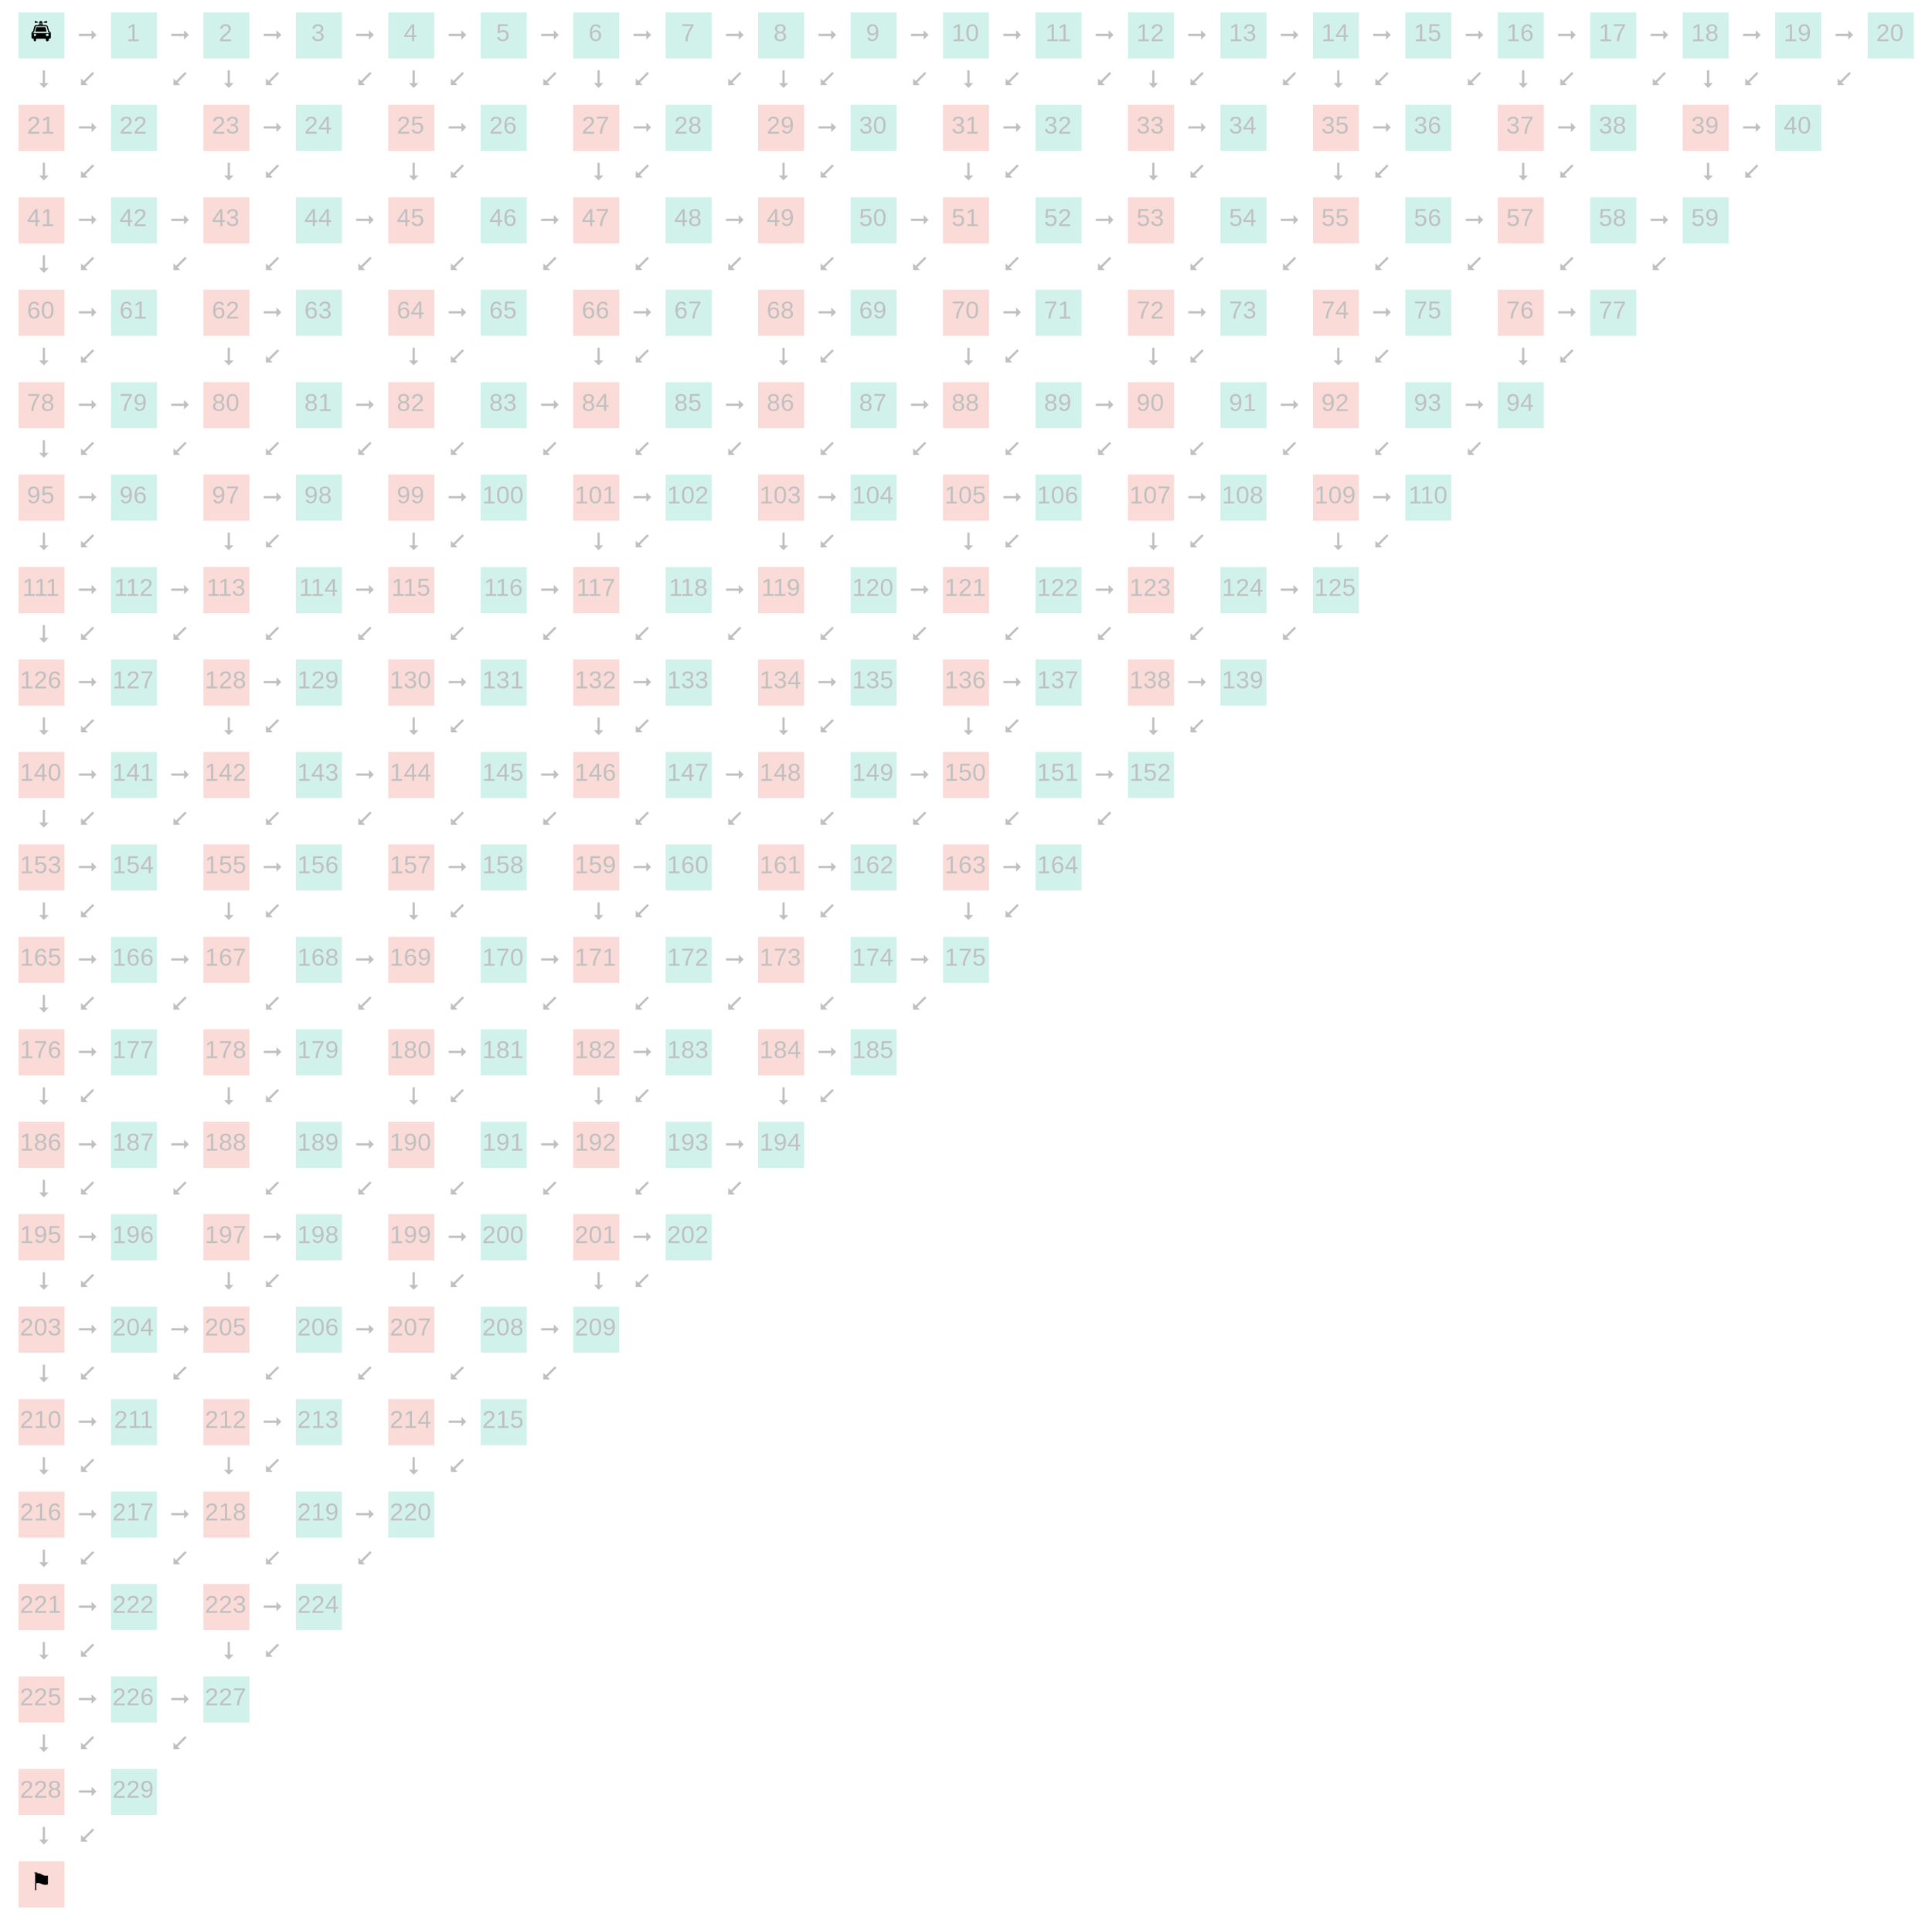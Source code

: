 digraph {
	node [shape=plaintext, fontsize=16, fontname=arial ]
	a[label=<<TABLE BORDER="0" CELLBORDER="0" CELLSPACING="0" COLOR="#ffffff">
	<TR>
		<TD width="30" height="30" fixedsize="true" BGCOLOR="#D1F2EB"><FONT COLOR="black">&#128660;</FONT></TD>
		<TD width="30" height="30" fixedsize="true" BGCOLOR="white"><FONT COLOR="gray">&#11106;</FONT></TD>
		<TD width="30" height="30" fixedsize="true" BGCOLOR="#D1F2EB"><FONT COLOR="gray">1</FONT></TD>
		<TD width="30" height="30" fixedsize="true" BGCOLOR="white"><FONT COLOR="gray">&#11106;</FONT></TD>
		<TD width="30" height="30" fixedsize="true" BGCOLOR="#D1F2EB"><FONT COLOR="gray">2</FONT></TD>
		<TD width="30" height="30" fixedsize="true" BGCOLOR="white"><FONT COLOR="gray">&#11106;</FONT></TD>
		<TD width="30" height="30" fixedsize="true" BGCOLOR="#D1F2EB"><FONT COLOR="gray">3</FONT></TD>
		<TD width="30" height="30" fixedsize="true" BGCOLOR="white"><FONT COLOR="gray">&#11106;</FONT></TD>
		<TD width="30" height="30" fixedsize="true" BGCOLOR="#D1F2EB"><FONT COLOR="gray">4</FONT></TD>
		<TD width="30" height="30" fixedsize="true" BGCOLOR="white"><FONT COLOR="gray">&#11106;</FONT></TD>
		<TD width="30" height="30" fixedsize="true" BGCOLOR="#D1F2EB"><FONT COLOR="gray">5</FONT></TD>
		<TD width="30" height="30" fixedsize="true" BGCOLOR="white"><FONT COLOR="gray">&#11106;</FONT></TD>
		<TD width="30" height="30" fixedsize="true" BGCOLOR="#D1F2EB"><FONT COLOR="gray">6</FONT></TD>
		<TD width="30" height="30" fixedsize="true" BGCOLOR="white"><FONT COLOR="gray">&#11106;</FONT></TD>
		<TD width="30" height="30" fixedsize="true" BGCOLOR="#D1F2EB"><FONT COLOR="gray">7</FONT></TD>
		<TD width="30" height="30" fixedsize="true" BGCOLOR="white"><FONT COLOR="gray">&#11106;</FONT></TD>
		<TD width="30" height="30" fixedsize="true" BGCOLOR="#D1F2EB"><FONT COLOR="gray">8</FONT></TD>
		<TD width="30" height="30" fixedsize="true" BGCOLOR="white"><FONT COLOR="gray">&#11106;</FONT></TD>
		<TD width="30" height="30" fixedsize="true" BGCOLOR="#D1F2EB"><FONT COLOR="gray">9</FONT></TD>
		<TD width="30" height="30" fixedsize="true" BGCOLOR="white"><FONT COLOR="gray">&#11106;</FONT></TD>
		<TD width="30" height="30" fixedsize="true" BGCOLOR="#D1F2EB"><FONT COLOR="gray">10</FONT></TD>
		<TD width="30" height="30" fixedsize="true" BGCOLOR="white"><FONT COLOR="gray">&#11106;</FONT></TD>
		<TD width="30" height="30" fixedsize="true" BGCOLOR="#D1F2EB"><FONT COLOR="gray">11</FONT></TD>
		<TD width="30" height="30" fixedsize="true" BGCOLOR="white"><FONT COLOR="gray">&#11106;</FONT></TD>
		<TD width="30" height="30" fixedsize="true" BGCOLOR="#D1F2EB"><FONT COLOR="gray">12</FONT></TD>
		<TD width="30" height="30" fixedsize="true" BGCOLOR="white"><FONT COLOR="gray">&#11106;</FONT></TD>
		<TD width="30" height="30" fixedsize="true" BGCOLOR="#D1F2EB"><FONT COLOR="gray">13</FONT></TD>
		<TD width="30" height="30" fixedsize="true" BGCOLOR="white"><FONT COLOR="gray">&#11106;</FONT></TD>
		<TD width="30" height="30" fixedsize="true" BGCOLOR="#D1F2EB"><FONT COLOR="gray">14</FONT></TD>
		<TD width="30" height="30" fixedsize="true" BGCOLOR="white"><FONT COLOR="gray">&#11106;</FONT></TD>
		<TD width="30" height="30" fixedsize="true" BGCOLOR="#D1F2EB"><FONT COLOR="gray">15</FONT></TD>
		<TD width="30" height="30" fixedsize="true" BGCOLOR="white"><FONT COLOR="gray">&#11106;</FONT></TD>
		<TD width="30" height="30" fixedsize="true" BGCOLOR="#D1F2EB"><FONT COLOR="gray">16</FONT></TD>
		<TD width="30" height="30" fixedsize="true" BGCOLOR="white"><FONT COLOR="gray">&#11106;</FONT></TD>
		<TD width="30" height="30" fixedsize="true" BGCOLOR="#D1F2EB"><FONT COLOR="gray">17</FONT></TD>
		<TD width="30" height="30" fixedsize="true" BGCOLOR="white"><FONT COLOR="gray">&#11106;</FONT></TD>
		<TD width="30" height="30" fixedsize="true" BGCOLOR="#D1F2EB"><FONT COLOR="gray">18</FONT></TD>
		<TD width="30" height="30" fixedsize="true" BGCOLOR="white"><FONT COLOR="gray">&#11106;</FONT></TD>
		<TD width="30" height="30" fixedsize="true" BGCOLOR="#D1F2EB"><FONT COLOR="gray">19</FONT></TD>
		<TD width="30" height="30" fixedsize="true" BGCOLOR="white"><FONT COLOR="gray">&#11106;</FONT></TD>
		<TD width="30" height="30" fixedsize="true" BGCOLOR="#D1F2EB"><FONT COLOR="gray">20</FONT></TD>
	</TR>
	<TR>
		<TD width="30" height="30" fixedsize="true" BGCOLOR="white"><FONT COLOR="gray"> &#11107;</FONT></TD>
		<TD width="30" height="30" fixedsize="true" BGCOLOR="white"><FONT COLOR="gray">&#11113;</FONT></TD>
		<TD width="30" height="30" fixedsize="true" BGCOLOR="white"></TD>
		<TD width="30" height="30" fixedsize="true" BGCOLOR="white"><FONT COLOR="gray">&#11113;</FONT></TD>
		<TD width="30" height="30" fixedsize="true" BGCOLOR="white"><FONT COLOR="gray"> &#11107;</FONT></TD>
		<TD width="30" height="30" fixedsize="true" BGCOLOR="white"><FONT COLOR="gray">&#11113;</FONT></TD>
		<TD width="30" height="30" fixedsize="true" BGCOLOR="white"></TD>
		<TD width="30" height="30" fixedsize="true" BGCOLOR="white"><FONT COLOR="gray">&#11113;</FONT></TD>
		<TD width="30" height="30" fixedsize="true" BGCOLOR="white"><FONT COLOR="gray"> &#11107;</FONT></TD>
		<TD width="30" height="30" fixedsize="true" BGCOLOR="white"><FONT COLOR="gray">&#11113;</FONT></TD>
		<TD width="30" height="30" fixedsize="true" BGCOLOR="white"></TD>
		<TD width="30" height="30" fixedsize="true" BGCOLOR="white"><FONT COLOR="gray">&#11113;</FONT></TD>
		<TD width="30" height="30" fixedsize="true" BGCOLOR="white"><FONT COLOR="gray"> &#11107;</FONT></TD>
		<TD width="30" height="30" fixedsize="true" BGCOLOR="white"><FONT COLOR="gray">&#11113;</FONT></TD>
		<TD width="30" height="30" fixedsize="true" BGCOLOR="white"></TD>
		<TD width="30" height="30" fixedsize="true" BGCOLOR="white"><FONT COLOR="gray">&#11113;</FONT></TD>
		<TD width="30" height="30" fixedsize="true" BGCOLOR="white"><FONT COLOR="gray"> &#11107;</FONT></TD>
		<TD width="30" height="30" fixedsize="true" BGCOLOR="white"><FONT COLOR="gray">&#11113;</FONT></TD>
		<TD width="30" height="30" fixedsize="true" BGCOLOR="white"></TD>
		<TD width="30" height="30" fixedsize="true" BGCOLOR="white"><FONT COLOR="gray">&#11113;</FONT></TD>
		<TD width="30" height="30" fixedsize="true" BGCOLOR="white"><FONT COLOR="gray"> &#11107;</FONT></TD>
		<TD width="30" height="30" fixedsize="true" BGCOLOR="white"><FONT COLOR="gray">&#11113;</FONT></TD>
		<TD width="30" height="30" fixedsize="true" BGCOLOR="white"></TD>
		<TD width="30" height="30" fixedsize="true" BGCOLOR="white"><FONT COLOR="gray">&#11113;</FONT></TD>
		<TD width="30" height="30" fixedsize="true" BGCOLOR="white"><FONT COLOR="gray"> &#11107;</FONT></TD>
		<TD width="30" height="30" fixedsize="true" BGCOLOR="white"><FONT COLOR="gray">&#11113;</FONT></TD>
		<TD width="30" height="30" fixedsize="true" BGCOLOR="white"></TD>
		<TD width="30" height="30" fixedsize="true" BGCOLOR="white"><FONT COLOR="gray">&#11113;</FONT></TD>
		<TD width="30" height="30" fixedsize="true" BGCOLOR="white"><FONT COLOR="gray"> &#11107;</FONT></TD>
		<TD width="30" height="30" fixedsize="true" BGCOLOR="white"><FONT COLOR="gray">&#11113;</FONT></TD>
		<TD width="30" height="30" fixedsize="true" BGCOLOR="white"></TD>
		<TD width="30" height="30" fixedsize="true" BGCOLOR="white"><FONT COLOR="gray">&#11113;</FONT></TD>
		<TD width="30" height="30" fixedsize="true" BGCOLOR="white"><FONT COLOR="gray"> &#11107;</FONT></TD>
		<TD width="30" height="30" fixedsize="true" BGCOLOR="white"><FONT COLOR="gray">&#11113;</FONT></TD>
		<TD width="30" height="30" fixedsize="true" BGCOLOR="white"></TD>
		<TD width="30" height="30" fixedsize="true" BGCOLOR="white"><FONT COLOR="gray">&#11113;</FONT></TD>
		<TD width="30" height="30" fixedsize="true" BGCOLOR="white"><FONT COLOR="gray"> &#11107;</FONT></TD>
		<TD width="30" height="30" fixedsize="true" BGCOLOR="white"><FONT COLOR="gray">&#11113;</FONT></TD>
		<TD width="30" height="30" fixedsize="true" BGCOLOR="white"></TD>
		<TD width="30" height="30" fixedsize="true" BGCOLOR="white"><FONT COLOR="gray">&#11113;</FONT></TD>
		<TD width="30" height="30" fixedsize="true" BGCOLOR="white"></TD>
	</TR>
	<TR>
		<TD width="30" height="30" fixedsize="true" BGCOLOR="#FADBD8"><FONT COLOR="gray">21</FONT></TD>
		<TD width="30" height="30" fixedsize="true" BGCOLOR="white"><FONT COLOR="gray">&#11106;</FONT></TD>
		<TD width="30" height="30" fixedsize="true" BGCOLOR="#D1F2EB"><FONT COLOR="gray">22</FONT></TD>
		<TD width="30" height="30" fixedsize="true" BGCOLOR="white"></TD>
		<TD width="30" height="30" fixedsize="true" BGCOLOR="#FADBD8"><FONT COLOR="gray">23</FONT></TD>
		<TD width="30" height="30" fixedsize="true" BGCOLOR="white"><FONT COLOR="gray">&#11106;</FONT></TD>
		<TD width="30" height="30" fixedsize="true" BGCOLOR="#D1F2EB"><FONT COLOR="gray">24</FONT></TD>
		<TD width="30" height="30" fixedsize="true" BGCOLOR="white"></TD>
		<TD width="30" height="30" fixedsize="true" BGCOLOR="#FADBD8"><FONT COLOR="gray">25</FONT></TD>
		<TD width="30" height="30" fixedsize="true" BGCOLOR="white"><FONT COLOR="gray">&#11106;</FONT></TD>
		<TD width="30" height="30" fixedsize="true" BGCOLOR="#D1F2EB"><FONT COLOR="gray">26</FONT></TD>
		<TD width="30" height="30" fixedsize="true" BGCOLOR="white"></TD>
		<TD width="30" height="30" fixedsize="true" BGCOLOR="#FADBD8"><FONT COLOR="gray">27</FONT></TD>
		<TD width="30" height="30" fixedsize="true" BGCOLOR="white"><FONT COLOR="gray">&#11106;</FONT></TD>
		<TD width="30" height="30" fixedsize="true" BGCOLOR="#D1F2EB"><FONT COLOR="gray">28</FONT></TD>
		<TD width="30" height="30" fixedsize="true" BGCOLOR="white"></TD>
		<TD width="30" height="30" fixedsize="true" BGCOLOR="#FADBD8"><FONT COLOR="gray">29</FONT></TD>
		<TD width="30" height="30" fixedsize="true" BGCOLOR="white"><FONT COLOR="gray">&#11106;</FONT></TD>
		<TD width="30" height="30" fixedsize="true" BGCOLOR="#D1F2EB"><FONT COLOR="gray">30</FONT></TD>
		<TD width="30" height="30" fixedsize="true" BGCOLOR="white"></TD>
		<TD width="30" height="30" fixedsize="true" BGCOLOR="#FADBD8"><FONT COLOR="gray">31</FONT></TD>
		<TD width="30" height="30" fixedsize="true" BGCOLOR="white"><FONT COLOR="gray">&#11106;</FONT></TD>
		<TD width="30" height="30" fixedsize="true" BGCOLOR="#D1F2EB"><FONT COLOR="gray">32</FONT></TD>
		<TD width="30" height="30" fixedsize="true" BGCOLOR="white"></TD>
		<TD width="30" height="30" fixedsize="true" BGCOLOR="#FADBD8"><FONT COLOR="gray">33</FONT></TD>
		<TD width="30" height="30" fixedsize="true" BGCOLOR="white"><FONT COLOR="gray">&#11106;</FONT></TD>
		<TD width="30" height="30" fixedsize="true" BGCOLOR="#D1F2EB"><FONT COLOR="gray">34</FONT></TD>
		<TD width="30" height="30" fixedsize="true" BGCOLOR="white"></TD>
		<TD width="30" height="30" fixedsize="true" BGCOLOR="#FADBD8"><FONT COLOR="gray">35</FONT></TD>
		<TD width="30" height="30" fixedsize="true" BGCOLOR="white"><FONT COLOR="gray">&#11106;</FONT></TD>
		<TD width="30" height="30" fixedsize="true" BGCOLOR="#D1F2EB"><FONT COLOR="gray">36</FONT></TD>
		<TD width="30" height="30" fixedsize="true" BGCOLOR="white"></TD>
		<TD width="30" height="30" fixedsize="true" BGCOLOR="#FADBD8"><FONT COLOR="gray">37</FONT></TD>
		<TD width="30" height="30" fixedsize="true" BGCOLOR="white"><FONT COLOR="gray">&#11106;</FONT></TD>
		<TD width="30" height="30" fixedsize="true" BGCOLOR="#D1F2EB"><FONT COLOR="gray">38</FONT></TD>
		<TD width="30" height="30" fixedsize="true" BGCOLOR="white"></TD>
		<TD width="30" height="30" fixedsize="true" BGCOLOR="#FADBD8"><FONT COLOR="gray">39</FONT></TD>
		<TD width="30" height="30" fixedsize="true" BGCOLOR="white"><FONT COLOR="gray">&#11106;</FONT></TD>
		<TD width="30" height="30" fixedsize="true" BGCOLOR="#D1F2EB"><FONT COLOR="gray">40</FONT></TD>
		<TD width="30" height="30" fixedsize="true" BGCOLOR="white"></TD>
		<TD width="30" height="30" fixedsize="true" BGCOLOR="white"></TD>
	</TR>
	<TR>
		<TD width="30" height="30" fixedsize="true" BGCOLOR="white"><FONT COLOR="gray"> &#11107;</FONT></TD>
		<TD width="30" height="30" fixedsize="true" BGCOLOR="white"><FONT COLOR="gray">&#11113;</FONT></TD>
		<TD width="30" height="30" fixedsize="true" BGCOLOR="white"></TD>
		<TD width="30" height="30" fixedsize="true" BGCOLOR="white"></TD>
		<TD width="30" height="30" fixedsize="true" BGCOLOR="white"><FONT COLOR="gray"> &#11107;</FONT></TD>
		<TD width="30" height="30" fixedsize="true" BGCOLOR="white"><FONT COLOR="gray">&#11113;</FONT></TD>
		<TD width="30" height="30" fixedsize="true" BGCOLOR="white"></TD>
		<TD width="30" height="30" fixedsize="true" BGCOLOR="white"></TD>
		<TD width="30" height="30" fixedsize="true" BGCOLOR="white"><FONT COLOR="gray"> &#11107;</FONT></TD>
		<TD width="30" height="30" fixedsize="true" BGCOLOR="white"><FONT COLOR="gray">&#11113;</FONT></TD>
		<TD width="30" height="30" fixedsize="true" BGCOLOR="white"></TD>
		<TD width="30" height="30" fixedsize="true" BGCOLOR="white"></TD>
		<TD width="30" height="30" fixedsize="true" BGCOLOR="white"><FONT COLOR="gray"> &#11107;</FONT></TD>
		<TD width="30" height="30" fixedsize="true" BGCOLOR="white"><FONT COLOR="gray">&#11113;</FONT></TD>
		<TD width="30" height="30" fixedsize="true" BGCOLOR="white"></TD>
		<TD width="30" height="30" fixedsize="true" BGCOLOR="white"></TD>
		<TD width="30" height="30" fixedsize="true" BGCOLOR="white"><FONT COLOR="gray"> &#11107;</FONT></TD>
		<TD width="30" height="30" fixedsize="true" BGCOLOR="white"><FONT COLOR="gray">&#11113;</FONT></TD>
		<TD width="30" height="30" fixedsize="true" BGCOLOR="white"></TD>
		<TD width="30" height="30" fixedsize="true" BGCOLOR="white"></TD>
		<TD width="30" height="30" fixedsize="true" BGCOLOR="white"><FONT COLOR="gray"> &#11107;</FONT></TD>
		<TD width="30" height="30" fixedsize="true" BGCOLOR="white"><FONT COLOR="gray">&#11113;</FONT></TD>
		<TD width="30" height="30" fixedsize="true" BGCOLOR="white"></TD>
		<TD width="30" height="30" fixedsize="true" BGCOLOR="white"></TD>
		<TD width="30" height="30" fixedsize="true" BGCOLOR="white"><FONT COLOR="gray"> &#11107;</FONT></TD>
		<TD width="30" height="30" fixedsize="true" BGCOLOR="white"><FONT COLOR="gray">&#11113;</FONT></TD>
		<TD width="30" height="30" fixedsize="true" BGCOLOR="white"></TD>
		<TD width="30" height="30" fixedsize="true" BGCOLOR="white"></TD>
		<TD width="30" height="30" fixedsize="true" BGCOLOR="white"><FONT COLOR="gray"> &#11107;</FONT></TD>
		<TD width="30" height="30" fixedsize="true" BGCOLOR="white"><FONT COLOR="gray">&#11113;</FONT></TD>
		<TD width="30" height="30" fixedsize="true" BGCOLOR="white"></TD>
		<TD width="30" height="30" fixedsize="true" BGCOLOR="white"></TD>
		<TD width="30" height="30" fixedsize="true" BGCOLOR="white"><FONT COLOR="gray"> &#11107;</FONT></TD>
		<TD width="30" height="30" fixedsize="true" BGCOLOR="white"><FONT COLOR="gray">&#11113;</FONT></TD>
		<TD width="30" height="30" fixedsize="true" BGCOLOR="white"></TD>
		<TD width="30" height="30" fixedsize="true" BGCOLOR="white"></TD>
		<TD width="30" height="30" fixedsize="true" BGCOLOR="white"><FONT COLOR="gray"> &#11107;</FONT></TD>
		<TD width="30" height="30" fixedsize="true" BGCOLOR="white"><FONT COLOR="gray">&#11113;</FONT></TD>
		<TD width="30" height="30" fixedsize="true" BGCOLOR="white"></TD>
		<TD width="30" height="30" fixedsize="true" BGCOLOR="white"></TD>
		<TD width="30" height="30" fixedsize="true" BGCOLOR="white"></TD>
	</TR>
	<TR>
		<TD width="30" height="30" fixedsize="true" BGCOLOR="#FADBD8"><FONT COLOR="gray">41</FONT></TD>
		<TD width="30" height="30" fixedsize="true" BGCOLOR="white"><FONT COLOR="gray">&#11106;</FONT></TD>
		<TD width="30" height="30" fixedsize="true" BGCOLOR="#D1F2EB"><FONT COLOR="gray">42</FONT></TD>
		<TD width="30" height="30" fixedsize="true" BGCOLOR="white"><FONT COLOR="gray">&#11106;</FONT></TD>
		<TD width="30" height="30" fixedsize="true" BGCOLOR="#FADBD8"><FONT COLOR="gray">43</FONT></TD>
		<TD width="30" height="30" fixedsize="true" BGCOLOR="white"></TD>
		<TD width="30" height="30" fixedsize="true" BGCOLOR="#D1F2EB"><FONT COLOR="gray">44</FONT></TD>
		<TD width="30" height="30" fixedsize="true" BGCOLOR="white"><FONT COLOR="gray">&#11106;</FONT></TD>
		<TD width="30" height="30" fixedsize="true" BGCOLOR="#FADBD8"><FONT COLOR="gray">45</FONT></TD>
		<TD width="30" height="30" fixedsize="true" BGCOLOR="white"></TD>
		<TD width="30" height="30" fixedsize="true" BGCOLOR="#D1F2EB"><FONT COLOR="gray">46</FONT></TD>
		<TD width="30" height="30" fixedsize="true" BGCOLOR="white"><FONT COLOR="gray">&#11106;</FONT></TD>
		<TD width="30" height="30" fixedsize="true" BGCOLOR="#FADBD8"><FONT COLOR="gray">47</FONT></TD>
		<TD width="30" height="30" fixedsize="true" BGCOLOR="white"></TD>
		<TD width="30" height="30" fixedsize="true" BGCOLOR="#D1F2EB"><FONT COLOR="gray">48</FONT></TD>
		<TD width="30" height="30" fixedsize="true" BGCOLOR="white"><FONT COLOR="gray">&#11106;</FONT></TD>
		<TD width="30" height="30" fixedsize="true" BGCOLOR="#FADBD8"><FONT COLOR="gray">49</FONT></TD>
		<TD width="30" height="30" fixedsize="true" BGCOLOR="white"></TD>
		<TD width="30" height="30" fixedsize="true" BGCOLOR="#D1F2EB"><FONT COLOR="gray">50</FONT></TD>
		<TD width="30" height="30" fixedsize="true" BGCOLOR="white"><FONT COLOR="gray">&#11106;</FONT></TD>
		<TD width="30" height="30" fixedsize="true" BGCOLOR="#FADBD8"><FONT COLOR="gray">51</FONT></TD>
		<TD width="30" height="30" fixedsize="true" BGCOLOR="white"></TD>
		<TD width="30" height="30" fixedsize="true" BGCOLOR="#D1F2EB"><FONT COLOR="gray">52</FONT></TD>
		<TD width="30" height="30" fixedsize="true" BGCOLOR="white"><FONT COLOR="gray">&#11106;</FONT></TD>
		<TD width="30" height="30" fixedsize="true" BGCOLOR="#FADBD8"><FONT COLOR="gray">53</FONT></TD>
		<TD width="30" height="30" fixedsize="true" BGCOLOR="white"></TD>
		<TD width="30" height="30" fixedsize="true" BGCOLOR="#D1F2EB"><FONT COLOR="gray">54</FONT></TD>
		<TD width="30" height="30" fixedsize="true" BGCOLOR="white"><FONT COLOR="gray">&#11106;</FONT></TD>
		<TD width="30" height="30" fixedsize="true" BGCOLOR="#FADBD8"><FONT COLOR="gray">55</FONT></TD>
		<TD width="30" height="30" fixedsize="true" BGCOLOR="white"></TD>
		<TD width="30" height="30" fixedsize="true" BGCOLOR="#D1F2EB"><FONT COLOR="gray">56</FONT></TD>
		<TD width="30" height="30" fixedsize="true" BGCOLOR="white"><FONT COLOR="gray">&#11106;</FONT></TD>
		<TD width="30" height="30" fixedsize="true" BGCOLOR="#FADBD8"><FONT COLOR="gray">57</FONT></TD>
		<TD width="30" height="30" fixedsize="true" BGCOLOR="white"></TD>
		<TD width="30" height="30" fixedsize="true" BGCOLOR="#D1F2EB"><FONT COLOR="gray">58</FONT></TD>
		<TD width="30" height="30" fixedsize="true" BGCOLOR="white"><FONT COLOR="gray">&#11106;</FONT></TD>
		<TD width="30" height="30" fixedsize="true" BGCOLOR="#D1F2EB"><FONT COLOR="gray">59</FONT></TD>
		<TD width="30" height="30" fixedsize="true" BGCOLOR="white"></TD>
		<TD width="30" height="30" fixedsize="true" BGCOLOR="white"></TD>
		<TD width="30" height="30" fixedsize="true" BGCOLOR="white"></TD>
		<TD width="30" height="30" fixedsize="true" BGCOLOR="white"></TD>
	</TR>
	<TR>
		<TD width="30" height="30" fixedsize="true" BGCOLOR="white"><FONT COLOR="gray"> &#11107;</FONT></TD>
		<TD width="30" height="30" fixedsize="true" BGCOLOR="white"><FONT COLOR="gray">&#11113;</FONT></TD>
		<TD width="30" height="30" fixedsize="true" BGCOLOR="white"></TD>
		<TD width="30" height="30" fixedsize="true" BGCOLOR="white"><FONT COLOR="gray">&#11113;</FONT></TD>
		<TD width="30" height="30" fixedsize="true" BGCOLOR="white"></TD>
		<TD width="30" height="30" fixedsize="true" BGCOLOR="white"><FONT COLOR="gray">&#11113;</FONT></TD>
		<TD width="30" height="30" fixedsize="true" BGCOLOR="white"></TD>
		<TD width="30" height="30" fixedsize="true" BGCOLOR="white"><FONT COLOR="gray">&#11113;</FONT></TD>
		<TD width="30" height="30" fixedsize="true" BGCOLOR="white"></TD>
		<TD width="30" height="30" fixedsize="true" BGCOLOR="white"><FONT COLOR="gray">&#11113;</FONT></TD>
		<TD width="30" height="30" fixedsize="true" BGCOLOR="white"></TD>
		<TD width="30" height="30" fixedsize="true" BGCOLOR="white"><FONT COLOR="gray">&#11113;</FONT></TD>
		<TD width="30" height="30" fixedsize="true" BGCOLOR="white"></TD>
		<TD width="30" height="30" fixedsize="true" BGCOLOR="white"><FONT COLOR="gray">&#11113;</FONT></TD>
		<TD width="30" height="30" fixedsize="true" BGCOLOR="white"></TD>
		<TD width="30" height="30" fixedsize="true" BGCOLOR="white"><FONT COLOR="gray">&#11113;</FONT></TD>
		<TD width="30" height="30" fixedsize="true" BGCOLOR="white"></TD>
		<TD width="30" height="30" fixedsize="true" BGCOLOR="white"><FONT COLOR="gray">&#11113;</FONT></TD>
		<TD width="30" height="30" fixedsize="true" BGCOLOR="white"></TD>
		<TD width="30" height="30" fixedsize="true" BGCOLOR="white"><FONT COLOR="gray">&#11113;</FONT></TD>
		<TD width="30" height="30" fixedsize="true" BGCOLOR="white"></TD>
		<TD width="30" height="30" fixedsize="true" BGCOLOR="white"><FONT COLOR="gray">&#11113;</FONT></TD>
		<TD width="30" height="30" fixedsize="true" BGCOLOR="white"></TD>
		<TD width="30" height="30" fixedsize="true" BGCOLOR="white"><FONT COLOR="gray">&#11113;</FONT></TD>
		<TD width="30" height="30" fixedsize="true" BGCOLOR="white"></TD>
		<TD width="30" height="30" fixedsize="true" BGCOLOR="white"><FONT COLOR="gray">&#11113;</FONT></TD>
		<TD width="30" height="30" fixedsize="true" BGCOLOR="white"></TD>
		<TD width="30" height="30" fixedsize="true" BGCOLOR="white"><FONT COLOR="gray">&#11113;</FONT></TD>
		<TD width="30" height="30" fixedsize="true" BGCOLOR="white"></TD>
		<TD width="30" height="30" fixedsize="true" BGCOLOR="white"><FONT COLOR="gray">&#11113;</FONT></TD>
		<TD width="30" height="30" fixedsize="true" BGCOLOR="white"></TD>
		<TD width="30" height="30" fixedsize="true" BGCOLOR="white"><FONT COLOR="gray">&#11113;</FONT></TD>
		<TD width="30" height="30" fixedsize="true" BGCOLOR="white"></TD>
		<TD width="30" height="30" fixedsize="true" BGCOLOR="white"><FONT COLOR="gray">&#11113;</FONT></TD>
		<TD width="30" height="30" fixedsize="true" BGCOLOR="white"></TD>
		<TD width="30" height="30" fixedsize="true" BGCOLOR="white"><FONT COLOR="gray">&#11113;</FONT></TD>
		<TD width="30" height="30" fixedsize="true" BGCOLOR="white"></TD>
		<TD width="30" height="30" fixedsize="true" BGCOLOR="white"></TD>
		<TD width="30" height="30" fixedsize="true" BGCOLOR="white"></TD>
		<TD width="30" height="30" fixedsize="true" BGCOLOR="white"></TD>
		<TD width="30" height="30" fixedsize="true" BGCOLOR="white"></TD>
	</TR>
	<TR>
		<TD width="30" height="30" fixedsize="true" BGCOLOR="#FADBD8"><FONT COLOR="gray">60</FONT></TD>
		<TD width="30" height="30" fixedsize="true" BGCOLOR="white"><FONT COLOR="gray">&#11106;</FONT></TD>
		<TD width="30" height="30" fixedsize="true" BGCOLOR="#D1F2EB"><FONT COLOR="gray">61</FONT></TD>
		<TD width="30" height="30" fixedsize="true" BGCOLOR="white"></TD>
		<TD width="30" height="30" fixedsize="true" BGCOLOR="#FADBD8"><FONT COLOR="gray">62</FONT></TD>
		<TD width="30" height="30" fixedsize="true" BGCOLOR="white"><FONT COLOR="gray">&#11106;</FONT></TD>
		<TD width="30" height="30" fixedsize="true" BGCOLOR="#D1F2EB"><FONT COLOR="gray">63</FONT></TD>
		<TD width="30" height="30" fixedsize="true" BGCOLOR="white"></TD>
		<TD width="30" height="30" fixedsize="true" BGCOLOR="#FADBD8"><FONT COLOR="gray">64</FONT></TD>
		<TD width="30" height="30" fixedsize="true" BGCOLOR="white"><FONT COLOR="gray">&#11106;</FONT></TD>
		<TD width="30" height="30" fixedsize="true" BGCOLOR="#D1F2EB"><FONT COLOR="gray">65</FONT></TD>
		<TD width="30" height="30" fixedsize="true" BGCOLOR="white"></TD>
		<TD width="30" height="30" fixedsize="true" BGCOLOR="#FADBD8"><FONT COLOR="gray">66</FONT></TD>
		<TD width="30" height="30" fixedsize="true" BGCOLOR="white"><FONT COLOR="gray">&#11106;</FONT></TD>
		<TD width="30" height="30" fixedsize="true" BGCOLOR="#D1F2EB"><FONT COLOR="gray">67</FONT></TD>
		<TD width="30" height="30" fixedsize="true" BGCOLOR="white"></TD>
		<TD width="30" height="30" fixedsize="true" BGCOLOR="#FADBD8"><FONT COLOR="gray">68</FONT></TD>
		<TD width="30" height="30" fixedsize="true" BGCOLOR="white"><FONT COLOR="gray">&#11106;</FONT></TD>
		<TD width="30" height="30" fixedsize="true" BGCOLOR="#D1F2EB"><FONT COLOR="gray">69</FONT></TD>
		<TD width="30" height="30" fixedsize="true" BGCOLOR="white"></TD>
		<TD width="30" height="30" fixedsize="true" BGCOLOR="#FADBD8"><FONT COLOR="gray">70</FONT></TD>
		<TD width="30" height="30" fixedsize="true" BGCOLOR="white"><FONT COLOR="gray">&#11106;</FONT></TD>
		<TD width="30" height="30" fixedsize="true" BGCOLOR="#D1F2EB"><FONT COLOR="gray">71</FONT></TD>
		<TD width="30" height="30" fixedsize="true" BGCOLOR="white"></TD>
		<TD width="30" height="30" fixedsize="true" BGCOLOR="#FADBD8"><FONT COLOR="gray">72</FONT></TD>
		<TD width="30" height="30" fixedsize="true" BGCOLOR="white"><FONT COLOR="gray">&#11106;</FONT></TD>
		<TD width="30" height="30" fixedsize="true" BGCOLOR="#D1F2EB"><FONT COLOR="gray">73</FONT></TD>
		<TD width="30" height="30" fixedsize="true" BGCOLOR="white"></TD>
		<TD width="30" height="30" fixedsize="true" BGCOLOR="#FADBD8"><FONT COLOR="gray">74</FONT></TD>
		<TD width="30" height="30" fixedsize="true" BGCOLOR="white"><FONT COLOR="gray">&#11106;</FONT></TD>
		<TD width="30" height="30" fixedsize="true" BGCOLOR="#D1F2EB"><FONT COLOR="gray">75</FONT></TD>
		<TD width="30" height="30" fixedsize="true" BGCOLOR="white"></TD>
		<TD width="30" height="30" fixedsize="true" BGCOLOR="#FADBD8"><FONT COLOR="gray">76</FONT></TD>
		<TD width="30" height="30" fixedsize="true" BGCOLOR="white"><FONT COLOR="gray">&#11106;</FONT></TD>
		<TD width="30" height="30" fixedsize="true" BGCOLOR="#D1F2EB"><FONT COLOR="gray">77</FONT></TD>
		<TD width="30" height="30" fixedsize="true" BGCOLOR="white"></TD>
		<TD width="30" height="30" fixedsize="true" BGCOLOR="white"></TD>
		<TD width="30" height="30" fixedsize="true" BGCOLOR="white"></TD>
		<TD width="30" height="30" fixedsize="true" BGCOLOR="white"></TD>
		<TD width="30" height="30" fixedsize="true" BGCOLOR="white"></TD>
		<TD width="30" height="30" fixedsize="true" BGCOLOR="white"></TD>
	</TR>
	<TR>
		<TD width="30" height="30" fixedsize="true" BGCOLOR="white"><FONT COLOR="gray"> &#11107;</FONT></TD>
		<TD width="30" height="30" fixedsize="true" BGCOLOR="white"><FONT COLOR="gray">&#11113;</FONT></TD>
		<TD width="30" height="30" fixedsize="true" BGCOLOR="white"></TD>
		<TD width="30" height="30" fixedsize="true" BGCOLOR="white"></TD>
		<TD width="30" height="30" fixedsize="true" BGCOLOR="white"><FONT COLOR="gray"> &#11107;</FONT></TD>
		<TD width="30" height="30" fixedsize="true" BGCOLOR="white"><FONT COLOR="gray">&#11113;</FONT></TD>
		<TD width="30" height="30" fixedsize="true" BGCOLOR="white"></TD>
		<TD width="30" height="30" fixedsize="true" BGCOLOR="white"></TD>
		<TD width="30" height="30" fixedsize="true" BGCOLOR="white"><FONT COLOR="gray"> &#11107;</FONT></TD>
		<TD width="30" height="30" fixedsize="true" BGCOLOR="white"><FONT COLOR="gray">&#11113;</FONT></TD>
		<TD width="30" height="30" fixedsize="true" BGCOLOR="white"></TD>
		<TD width="30" height="30" fixedsize="true" BGCOLOR="white"></TD>
		<TD width="30" height="30" fixedsize="true" BGCOLOR="white"><FONT COLOR="gray"> &#11107;</FONT></TD>
		<TD width="30" height="30" fixedsize="true" BGCOLOR="white"><FONT COLOR="gray">&#11113;</FONT></TD>
		<TD width="30" height="30" fixedsize="true" BGCOLOR="white"></TD>
		<TD width="30" height="30" fixedsize="true" BGCOLOR="white"></TD>
		<TD width="30" height="30" fixedsize="true" BGCOLOR="white"><FONT COLOR="gray"> &#11107;</FONT></TD>
		<TD width="30" height="30" fixedsize="true" BGCOLOR="white"><FONT COLOR="gray">&#11113;</FONT></TD>
		<TD width="30" height="30" fixedsize="true" BGCOLOR="white"></TD>
		<TD width="30" height="30" fixedsize="true" BGCOLOR="white"></TD>
		<TD width="30" height="30" fixedsize="true" BGCOLOR="white"><FONT COLOR="gray"> &#11107;</FONT></TD>
		<TD width="30" height="30" fixedsize="true" BGCOLOR="white"><FONT COLOR="gray">&#11113;</FONT></TD>
		<TD width="30" height="30" fixedsize="true" BGCOLOR="white"></TD>
		<TD width="30" height="30" fixedsize="true" BGCOLOR="white"></TD>
		<TD width="30" height="30" fixedsize="true" BGCOLOR="white"><FONT COLOR="gray"> &#11107;</FONT></TD>
		<TD width="30" height="30" fixedsize="true" BGCOLOR="white"><FONT COLOR="gray">&#11113;</FONT></TD>
		<TD width="30" height="30" fixedsize="true" BGCOLOR="white"></TD>
		<TD width="30" height="30" fixedsize="true" BGCOLOR="white"></TD>
		<TD width="30" height="30" fixedsize="true" BGCOLOR="white"><FONT COLOR="gray"> &#11107;</FONT></TD>
		<TD width="30" height="30" fixedsize="true" BGCOLOR="white"><FONT COLOR="gray">&#11113;</FONT></TD>
		<TD width="30" height="30" fixedsize="true" BGCOLOR="white"></TD>
		<TD width="30" height="30" fixedsize="true" BGCOLOR="white"></TD>
		<TD width="30" height="30" fixedsize="true" BGCOLOR="white"><FONT COLOR="gray"> &#11107;</FONT></TD>
		<TD width="30" height="30" fixedsize="true" BGCOLOR="white"><FONT COLOR="gray">&#11113;</FONT></TD>
		<TD width="30" height="30" fixedsize="true" BGCOLOR="white"></TD>
		<TD width="30" height="30" fixedsize="true" BGCOLOR="white"></TD>
		<TD width="30" height="30" fixedsize="true" BGCOLOR="white"></TD>
		<TD width="30" height="30" fixedsize="true" BGCOLOR="white"></TD>
		<TD width="30" height="30" fixedsize="true" BGCOLOR="white"></TD>
		<TD width="30" height="30" fixedsize="true" BGCOLOR="white"></TD>
		<TD width="30" height="30" fixedsize="true" BGCOLOR="white"></TD>
	</TR>
	<TR>
		<TD width="30" height="30" fixedsize="true" BGCOLOR="#FADBD8"><FONT COLOR="gray">78</FONT></TD>
		<TD width="30" height="30" fixedsize="true" BGCOLOR="white"><FONT COLOR="gray">&#11106;</FONT></TD>
		<TD width="30" height="30" fixedsize="true" BGCOLOR="#D1F2EB"><FONT COLOR="gray">79</FONT></TD>
		<TD width="30" height="30" fixedsize="true" BGCOLOR="white"><FONT COLOR="gray">&#11106;</FONT></TD>
		<TD width="30" height="30" fixedsize="true" BGCOLOR="#FADBD8"><FONT COLOR="gray">80</FONT></TD>
		<TD width="30" height="30" fixedsize="true" BGCOLOR="white"></TD>
		<TD width="30" height="30" fixedsize="true" BGCOLOR="#D1F2EB"><FONT COLOR="gray">81</FONT></TD>
		<TD width="30" height="30" fixedsize="true" BGCOLOR="white"><FONT COLOR="gray">&#11106;</FONT></TD>
		<TD width="30" height="30" fixedsize="true" BGCOLOR="#FADBD8"><FONT COLOR="gray">82</FONT></TD>
		<TD width="30" height="30" fixedsize="true" BGCOLOR="white"></TD>
		<TD width="30" height="30" fixedsize="true" BGCOLOR="#D1F2EB"><FONT COLOR="gray">83</FONT></TD>
		<TD width="30" height="30" fixedsize="true" BGCOLOR="white"><FONT COLOR="gray">&#11106;</FONT></TD>
		<TD width="30" height="30" fixedsize="true" BGCOLOR="#FADBD8"><FONT COLOR="gray">84</FONT></TD>
		<TD width="30" height="30" fixedsize="true" BGCOLOR="white"></TD>
		<TD width="30" height="30" fixedsize="true" BGCOLOR="#D1F2EB"><FONT COLOR="gray">85</FONT></TD>
		<TD width="30" height="30" fixedsize="true" BGCOLOR="white"><FONT COLOR="gray">&#11106;</FONT></TD>
		<TD width="30" height="30" fixedsize="true" BGCOLOR="#FADBD8"><FONT COLOR="gray">86</FONT></TD>
		<TD width="30" height="30" fixedsize="true" BGCOLOR="white"></TD>
		<TD width="30" height="30" fixedsize="true" BGCOLOR="#D1F2EB"><FONT COLOR="gray">87</FONT></TD>
		<TD width="30" height="30" fixedsize="true" BGCOLOR="white"><FONT COLOR="gray">&#11106;</FONT></TD>
		<TD width="30" height="30" fixedsize="true" BGCOLOR="#FADBD8"><FONT COLOR="gray">88</FONT></TD>
		<TD width="30" height="30" fixedsize="true" BGCOLOR="white"></TD>
		<TD width="30" height="30" fixedsize="true" BGCOLOR="#D1F2EB"><FONT COLOR="gray">89</FONT></TD>
		<TD width="30" height="30" fixedsize="true" BGCOLOR="white"><FONT COLOR="gray">&#11106;</FONT></TD>
		<TD width="30" height="30" fixedsize="true" BGCOLOR="#FADBD8"><FONT COLOR="gray">90</FONT></TD>
		<TD width="30" height="30" fixedsize="true" BGCOLOR="white"></TD>
		<TD width="30" height="30" fixedsize="true" BGCOLOR="#D1F2EB"><FONT COLOR="gray">91</FONT></TD>
		<TD width="30" height="30" fixedsize="true" BGCOLOR="white"><FONT COLOR="gray">&#11106;</FONT></TD>
		<TD width="30" height="30" fixedsize="true" BGCOLOR="#FADBD8"><FONT COLOR="gray">92</FONT></TD>
		<TD width="30" height="30" fixedsize="true" BGCOLOR="white"></TD>
		<TD width="30" height="30" fixedsize="true" BGCOLOR="#D1F2EB"><FONT COLOR="gray">93</FONT></TD>
		<TD width="30" height="30" fixedsize="true" BGCOLOR="white"><FONT COLOR="gray">&#11106;</FONT></TD>
		<TD width="30" height="30" fixedsize="true" BGCOLOR="#D1F2EB"><FONT COLOR="gray">94</FONT></TD>
		<TD width="30" height="30" fixedsize="true" BGCOLOR="white"></TD>
		<TD width="30" height="30" fixedsize="true" BGCOLOR="white"></TD>
		<TD width="30" height="30" fixedsize="true" BGCOLOR="white"></TD>
		<TD width="30" height="30" fixedsize="true" BGCOLOR="white"></TD>
		<TD width="30" height="30" fixedsize="true" BGCOLOR="white"></TD>
		<TD width="30" height="30" fixedsize="true" BGCOLOR="white"></TD>
		<TD width="30" height="30" fixedsize="true" BGCOLOR="white"></TD>
		<TD width="30" height="30" fixedsize="true" BGCOLOR="white"></TD>
	</TR>
	<TR>
		<TD width="30" height="30" fixedsize="true" BGCOLOR="white"><FONT COLOR="gray"> &#11107;</FONT></TD>
		<TD width="30" height="30" fixedsize="true" BGCOLOR="white"><FONT COLOR="gray">&#11113;</FONT></TD>
		<TD width="30" height="30" fixedsize="true" BGCOLOR="white"></TD>
		<TD width="30" height="30" fixedsize="true" BGCOLOR="white"><FONT COLOR="gray">&#11113;</FONT></TD>
		<TD width="30" height="30" fixedsize="true" BGCOLOR="white"></TD>
		<TD width="30" height="30" fixedsize="true" BGCOLOR="white"><FONT COLOR="gray">&#11113;</FONT></TD>
		<TD width="30" height="30" fixedsize="true" BGCOLOR="white"></TD>
		<TD width="30" height="30" fixedsize="true" BGCOLOR="white"><FONT COLOR="gray">&#11113;</FONT></TD>
		<TD width="30" height="30" fixedsize="true" BGCOLOR="white"></TD>
		<TD width="30" height="30" fixedsize="true" BGCOLOR="white"><FONT COLOR="gray">&#11113;</FONT></TD>
		<TD width="30" height="30" fixedsize="true" BGCOLOR="white"></TD>
		<TD width="30" height="30" fixedsize="true" BGCOLOR="white"><FONT COLOR="gray">&#11113;</FONT></TD>
		<TD width="30" height="30" fixedsize="true" BGCOLOR="white"></TD>
		<TD width="30" height="30" fixedsize="true" BGCOLOR="white"><FONT COLOR="gray">&#11113;</FONT></TD>
		<TD width="30" height="30" fixedsize="true" BGCOLOR="white"></TD>
		<TD width="30" height="30" fixedsize="true" BGCOLOR="white"><FONT COLOR="gray">&#11113;</FONT></TD>
		<TD width="30" height="30" fixedsize="true" BGCOLOR="white"></TD>
		<TD width="30" height="30" fixedsize="true" BGCOLOR="white"><FONT COLOR="gray">&#11113;</FONT></TD>
		<TD width="30" height="30" fixedsize="true" BGCOLOR="white"></TD>
		<TD width="30" height="30" fixedsize="true" BGCOLOR="white"><FONT COLOR="gray">&#11113;</FONT></TD>
		<TD width="30" height="30" fixedsize="true" BGCOLOR="white"></TD>
		<TD width="30" height="30" fixedsize="true" BGCOLOR="white"><FONT COLOR="gray">&#11113;</FONT></TD>
		<TD width="30" height="30" fixedsize="true" BGCOLOR="white"></TD>
		<TD width="30" height="30" fixedsize="true" BGCOLOR="white"><FONT COLOR="gray">&#11113;</FONT></TD>
		<TD width="30" height="30" fixedsize="true" BGCOLOR="white"></TD>
		<TD width="30" height="30" fixedsize="true" BGCOLOR="white"><FONT COLOR="gray">&#11113;</FONT></TD>
		<TD width="30" height="30" fixedsize="true" BGCOLOR="white"></TD>
		<TD width="30" height="30" fixedsize="true" BGCOLOR="white"><FONT COLOR="gray">&#11113;</FONT></TD>
		<TD width="30" height="30" fixedsize="true" BGCOLOR="white"></TD>
		<TD width="30" height="30" fixedsize="true" BGCOLOR="white"><FONT COLOR="gray">&#11113;</FONT></TD>
		<TD width="30" height="30" fixedsize="true" BGCOLOR="white"></TD>
		<TD width="30" height="30" fixedsize="true" BGCOLOR="white"><FONT COLOR="gray">&#11113;</FONT></TD>
		<TD width="30" height="30" fixedsize="true" BGCOLOR="white"></TD>
		<TD width="30" height="30" fixedsize="true" BGCOLOR="white"></TD>
		<TD width="30" height="30" fixedsize="true" BGCOLOR="white"></TD>
		<TD width="30" height="30" fixedsize="true" BGCOLOR="white"></TD>
		<TD width="30" height="30" fixedsize="true" BGCOLOR="white"></TD>
		<TD width="30" height="30" fixedsize="true" BGCOLOR="white"></TD>
		<TD width="30" height="30" fixedsize="true" BGCOLOR="white"></TD>
		<TD width="30" height="30" fixedsize="true" BGCOLOR="white"></TD>
		<TD width="30" height="30" fixedsize="true" BGCOLOR="white"></TD>
	</TR>
	<TR>
		<TD width="30" height="30" fixedsize="true" BGCOLOR="#FADBD8"><FONT COLOR="gray">95</FONT></TD>
		<TD width="30" height="30" fixedsize="true" BGCOLOR="white"><FONT COLOR="gray">&#11106;</FONT></TD>
		<TD width="30" height="30" fixedsize="true" BGCOLOR="#D1F2EB"><FONT COLOR="gray">96</FONT></TD>
		<TD width="30" height="30" fixedsize="true" BGCOLOR="white"></TD>
		<TD width="30" height="30" fixedsize="true" BGCOLOR="#FADBD8"><FONT COLOR="gray">97</FONT></TD>
		<TD width="30" height="30" fixedsize="true" BGCOLOR="white"><FONT COLOR="gray">&#11106;</FONT></TD>
		<TD width="30" height="30" fixedsize="true" BGCOLOR="#D1F2EB"><FONT COLOR="gray">98</FONT></TD>
		<TD width="30" height="30" fixedsize="true" BGCOLOR="white"></TD>
		<TD width="30" height="30" fixedsize="true" BGCOLOR="#FADBD8"><FONT COLOR="gray">99</FONT></TD>
		<TD width="30" height="30" fixedsize="true" BGCOLOR="white"><FONT COLOR="gray">&#11106;</FONT></TD>
		<TD width="30" height="30" fixedsize="true" BGCOLOR="#D1F2EB"><FONT COLOR="gray">100</FONT></TD>
		<TD width="30" height="30" fixedsize="true" BGCOLOR="white"></TD>
		<TD width="30" height="30" fixedsize="true" BGCOLOR="#FADBD8"><FONT COLOR="gray">101</FONT></TD>
		<TD width="30" height="30" fixedsize="true" BGCOLOR="white"><FONT COLOR="gray">&#11106;</FONT></TD>
		<TD width="30" height="30" fixedsize="true" BGCOLOR="#D1F2EB"><FONT COLOR="gray">102</FONT></TD>
		<TD width="30" height="30" fixedsize="true" BGCOLOR="white"></TD>
		<TD width="30" height="30" fixedsize="true" BGCOLOR="#FADBD8"><FONT COLOR="gray">103</FONT></TD>
		<TD width="30" height="30" fixedsize="true" BGCOLOR="white"><FONT COLOR="gray">&#11106;</FONT></TD>
		<TD width="30" height="30" fixedsize="true" BGCOLOR="#D1F2EB"><FONT COLOR="gray">104</FONT></TD>
		<TD width="30" height="30" fixedsize="true" BGCOLOR="white"></TD>
		<TD width="30" height="30" fixedsize="true" BGCOLOR="#FADBD8"><FONT COLOR="gray">105</FONT></TD>
		<TD width="30" height="30" fixedsize="true" BGCOLOR="white"><FONT COLOR="gray">&#11106;</FONT></TD>
		<TD width="30" height="30" fixedsize="true" BGCOLOR="#D1F2EB"><FONT COLOR="gray">106</FONT></TD>
		<TD width="30" height="30" fixedsize="true" BGCOLOR="white"></TD>
		<TD width="30" height="30" fixedsize="true" BGCOLOR="#FADBD8"><FONT COLOR="gray">107</FONT></TD>
		<TD width="30" height="30" fixedsize="true" BGCOLOR="white"><FONT COLOR="gray">&#11106;</FONT></TD>
		<TD width="30" height="30" fixedsize="true" BGCOLOR="#D1F2EB"><FONT COLOR="gray">108</FONT></TD>
		<TD width="30" height="30" fixedsize="true" BGCOLOR="white"></TD>
		<TD width="30" height="30" fixedsize="true" BGCOLOR="#FADBD8"><FONT COLOR="gray">109</FONT></TD>
		<TD width="30" height="30" fixedsize="true" BGCOLOR="white"><FONT COLOR="gray">&#11106;</FONT></TD>
		<TD width="30" height="30" fixedsize="true" BGCOLOR="#D1F2EB"><FONT COLOR="gray">110</FONT></TD>
		<TD width="30" height="30" fixedsize="true" BGCOLOR="white"></TD>
		<TD width="30" height="30" fixedsize="true" BGCOLOR="white"></TD>
		<TD width="30" height="30" fixedsize="true" BGCOLOR="white"></TD>
		<TD width="30" height="30" fixedsize="true" BGCOLOR="white"></TD>
		<TD width="30" height="30" fixedsize="true" BGCOLOR="white"></TD>
		<TD width="30" height="30" fixedsize="true" BGCOLOR="white"></TD>
		<TD width="30" height="30" fixedsize="true" BGCOLOR="white"></TD>
		<TD width="30" height="30" fixedsize="true" BGCOLOR="white"></TD>
		<TD width="30" height="30" fixedsize="true" BGCOLOR="white"></TD>
		<TD width="30" height="30" fixedsize="true" BGCOLOR="white"></TD>
	</TR>
	<TR>
		<TD width="30" height="30" fixedsize="true" BGCOLOR="white"><FONT COLOR="gray"> &#11107;</FONT></TD>
		<TD width="30" height="30" fixedsize="true" BGCOLOR="white"><FONT COLOR="gray">&#11113;</FONT></TD>
		<TD width="30" height="30" fixedsize="true" BGCOLOR="white"></TD>
		<TD width="30" height="30" fixedsize="true" BGCOLOR="white"></TD>
		<TD width="30" height="30" fixedsize="true" BGCOLOR="white"><FONT COLOR="gray"> &#11107;</FONT></TD>
		<TD width="30" height="30" fixedsize="true" BGCOLOR="white"><FONT COLOR="gray">&#11113;</FONT></TD>
		<TD width="30" height="30" fixedsize="true" BGCOLOR="white"></TD>
		<TD width="30" height="30" fixedsize="true" BGCOLOR="white"></TD>
		<TD width="30" height="30" fixedsize="true" BGCOLOR="white"><FONT COLOR="gray"> &#11107;</FONT></TD>
		<TD width="30" height="30" fixedsize="true" BGCOLOR="white"><FONT COLOR="gray">&#11113;</FONT></TD>
		<TD width="30" height="30" fixedsize="true" BGCOLOR="white"></TD>
		<TD width="30" height="30" fixedsize="true" BGCOLOR="white"></TD>
		<TD width="30" height="30" fixedsize="true" BGCOLOR="white"><FONT COLOR="gray"> &#11107;</FONT></TD>
		<TD width="30" height="30" fixedsize="true" BGCOLOR="white"><FONT COLOR="gray">&#11113;</FONT></TD>
		<TD width="30" height="30" fixedsize="true" BGCOLOR="white"></TD>
		<TD width="30" height="30" fixedsize="true" BGCOLOR="white"></TD>
		<TD width="30" height="30" fixedsize="true" BGCOLOR="white"><FONT COLOR="gray"> &#11107;</FONT></TD>
		<TD width="30" height="30" fixedsize="true" BGCOLOR="white"><FONT COLOR="gray">&#11113;</FONT></TD>
		<TD width="30" height="30" fixedsize="true" BGCOLOR="white"></TD>
		<TD width="30" height="30" fixedsize="true" BGCOLOR="white"></TD>
		<TD width="30" height="30" fixedsize="true" BGCOLOR="white"><FONT COLOR="gray"> &#11107;</FONT></TD>
		<TD width="30" height="30" fixedsize="true" BGCOLOR="white"><FONT COLOR="gray">&#11113;</FONT></TD>
		<TD width="30" height="30" fixedsize="true" BGCOLOR="white"></TD>
		<TD width="30" height="30" fixedsize="true" BGCOLOR="white"></TD>
		<TD width="30" height="30" fixedsize="true" BGCOLOR="white"><FONT COLOR="gray"> &#11107;</FONT></TD>
		<TD width="30" height="30" fixedsize="true" BGCOLOR="white"><FONT COLOR="gray">&#11113;</FONT></TD>
		<TD width="30" height="30" fixedsize="true" BGCOLOR="white"></TD>
		<TD width="30" height="30" fixedsize="true" BGCOLOR="white"></TD>
		<TD width="30" height="30" fixedsize="true" BGCOLOR="white"><FONT COLOR="gray"> &#11107;</FONT></TD>
		<TD width="30" height="30" fixedsize="true" BGCOLOR="white"><FONT COLOR="gray">&#11113;</FONT></TD>
		<TD width="30" height="30" fixedsize="true" BGCOLOR="white"></TD>
		<TD width="30" height="30" fixedsize="true" BGCOLOR="white"></TD>
		<TD width="30" height="30" fixedsize="true" BGCOLOR="white"></TD>
		<TD width="30" height="30" fixedsize="true" BGCOLOR="white"></TD>
		<TD width="30" height="30" fixedsize="true" BGCOLOR="white"></TD>
		<TD width="30" height="30" fixedsize="true" BGCOLOR="white"></TD>
		<TD width="30" height="30" fixedsize="true" BGCOLOR="white"></TD>
		<TD width="30" height="30" fixedsize="true" BGCOLOR="white"></TD>
		<TD width="30" height="30" fixedsize="true" BGCOLOR="white"></TD>
		<TD width="30" height="30" fixedsize="true" BGCOLOR="white"></TD>
		<TD width="30" height="30" fixedsize="true" BGCOLOR="white"></TD>
	</TR>
	<TR>
		<TD width="30" height="30" fixedsize="true" BGCOLOR="#FADBD8"><FONT COLOR="gray">111</FONT></TD>
		<TD width="30" height="30" fixedsize="true" BGCOLOR="white"><FONT COLOR="gray">&#11106;</FONT></TD>
		<TD width="30" height="30" fixedsize="true" BGCOLOR="#D1F2EB"><FONT COLOR="gray">112</FONT></TD>
		<TD width="30" height="30" fixedsize="true" BGCOLOR="white"><FONT COLOR="gray">&#11106;</FONT></TD>
		<TD width="30" height="30" fixedsize="true" BGCOLOR="#FADBD8"><FONT COLOR="gray">113</FONT></TD>
		<TD width="30" height="30" fixedsize="true" BGCOLOR="white"></TD>
		<TD width="30" height="30" fixedsize="true" BGCOLOR="#D1F2EB"><FONT COLOR="gray">114</FONT></TD>
		<TD width="30" height="30" fixedsize="true" BGCOLOR="white"><FONT COLOR="gray">&#11106;</FONT></TD>
		<TD width="30" height="30" fixedsize="true" BGCOLOR="#FADBD8"><FONT COLOR="gray">115</FONT></TD>
		<TD width="30" height="30" fixedsize="true" BGCOLOR="white"></TD>
		<TD width="30" height="30" fixedsize="true" BGCOLOR="#D1F2EB"><FONT COLOR="gray">116</FONT></TD>
		<TD width="30" height="30" fixedsize="true" BGCOLOR="white"><FONT COLOR="gray">&#11106;</FONT></TD>
		<TD width="30" height="30" fixedsize="true" BGCOLOR="#FADBD8"><FONT COLOR="gray">117</FONT></TD>
		<TD width="30" height="30" fixedsize="true" BGCOLOR="white"></TD>
		<TD width="30" height="30" fixedsize="true" BGCOLOR="#D1F2EB"><FONT COLOR="gray">118</FONT></TD>
		<TD width="30" height="30" fixedsize="true" BGCOLOR="white"><FONT COLOR="gray">&#11106;</FONT></TD>
		<TD width="30" height="30" fixedsize="true" BGCOLOR="#FADBD8"><FONT COLOR="gray">119</FONT></TD>
		<TD width="30" height="30" fixedsize="true" BGCOLOR="white"></TD>
		<TD width="30" height="30" fixedsize="true" BGCOLOR="#D1F2EB"><FONT COLOR="gray">120</FONT></TD>
		<TD width="30" height="30" fixedsize="true" BGCOLOR="white"><FONT COLOR="gray">&#11106;</FONT></TD>
		<TD width="30" height="30" fixedsize="true" BGCOLOR="#FADBD8"><FONT COLOR="gray">121</FONT></TD>
		<TD width="30" height="30" fixedsize="true" BGCOLOR="white"></TD>
		<TD width="30" height="30" fixedsize="true" BGCOLOR="#D1F2EB"><FONT COLOR="gray">122</FONT></TD>
		<TD width="30" height="30" fixedsize="true" BGCOLOR="white"><FONT COLOR="gray">&#11106;</FONT></TD>
		<TD width="30" height="30" fixedsize="true" BGCOLOR="#FADBD8"><FONT COLOR="gray">123</FONT></TD>
		<TD width="30" height="30" fixedsize="true" BGCOLOR="white"></TD>
		<TD width="30" height="30" fixedsize="true" BGCOLOR="#D1F2EB"><FONT COLOR="gray">124</FONT></TD>
		<TD width="30" height="30" fixedsize="true" BGCOLOR="white"><FONT COLOR="gray">&#11106;</FONT></TD>
		<TD width="30" height="30" fixedsize="true" BGCOLOR="#D1F2EB"><FONT COLOR="gray">125</FONT></TD>
		<TD width="30" height="30" fixedsize="true" BGCOLOR="white"></TD>
		<TD width="30" height="30" fixedsize="true" BGCOLOR="white"></TD>
		<TD width="30" height="30" fixedsize="true" BGCOLOR="white"></TD>
		<TD width="30" height="30" fixedsize="true" BGCOLOR="white"></TD>
		<TD width="30" height="30" fixedsize="true" BGCOLOR="white"></TD>
		<TD width="30" height="30" fixedsize="true" BGCOLOR="white"></TD>
		<TD width="30" height="30" fixedsize="true" BGCOLOR="white"></TD>
		<TD width="30" height="30" fixedsize="true" BGCOLOR="white"></TD>
		<TD width="30" height="30" fixedsize="true" BGCOLOR="white"></TD>
		<TD width="30" height="30" fixedsize="true" BGCOLOR="white"></TD>
		<TD width="30" height="30" fixedsize="true" BGCOLOR="white"></TD>
		<TD width="30" height="30" fixedsize="true" BGCOLOR="white"></TD>
	</TR>
	<TR>
		<TD width="30" height="30" fixedsize="true" BGCOLOR="white"><FONT COLOR="gray"> &#11107;</FONT></TD>
		<TD width="30" height="30" fixedsize="true" BGCOLOR="white"><FONT COLOR="gray">&#11113;</FONT></TD>
		<TD width="30" height="30" fixedsize="true" BGCOLOR="white"></TD>
		<TD width="30" height="30" fixedsize="true" BGCOLOR="white"><FONT COLOR="gray">&#11113;</FONT></TD>
		<TD width="30" height="30" fixedsize="true" BGCOLOR="white"></TD>
		<TD width="30" height="30" fixedsize="true" BGCOLOR="white"><FONT COLOR="gray">&#11113;</FONT></TD>
		<TD width="30" height="30" fixedsize="true" BGCOLOR="white"></TD>
		<TD width="30" height="30" fixedsize="true" BGCOLOR="white"><FONT COLOR="gray">&#11113;</FONT></TD>
		<TD width="30" height="30" fixedsize="true" BGCOLOR="white"></TD>
		<TD width="30" height="30" fixedsize="true" BGCOLOR="white"><FONT COLOR="gray">&#11113;</FONT></TD>
		<TD width="30" height="30" fixedsize="true" BGCOLOR="white"></TD>
		<TD width="30" height="30" fixedsize="true" BGCOLOR="white"><FONT COLOR="gray">&#11113;</FONT></TD>
		<TD width="30" height="30" fixedsize="true" BGCOLOR="white"></TD>
		<TD width="30" height="30" fixedsize="true" BGCOLOR="white"><FONT COLOR="gray">&#11113;</FONT></TD>
		<TD width="30" height="30" fixedsize="true" BGCOLOR="white"></TD>
		<TD width="30" height="30" fixedsize="true" BGCOLOR="white"><FONT COLOR="gray">&#11113;</FONT></TD>
		<TD width="30" height="30" fixedsize="true" BGCOLOR="white"></TD>
		<TD width="30" height="30" fixedsize="true" BGCOLOR="white"><FONT COLOR="gray">&#11113;</FONT></TD>
		<TD width="30" height="30" fixedsize="true" BGCOLOR="white"></TD>
		<TD width="30" height="30" fixedsize="true" BGCOLOR="white"><FONT COLOR="gray">&#11113;</FONT></TD>
		<TD width="30" height="30" fixedsize="true" BGCOLOR="white"></TD>
		<TD width="30" height="30" fixedsize="true" BGCOLOR="white"><FONT COLOR="gray">&#11113;</FONT></TD>
		<TD width="30" height="30" fixedsize="true" BGCOLOR="white"></TD>
		<TD width="30" height="30" fixedsize="true" BGCOLOR="white"><FONT COLOR="gray">&#11113;</FONT></TD>
		<TD width="30" height="30" fixedsize="true" BGCOLOR="white"></TD>
		<TD width="30" height="30" fixedsize="true" BGCOLOR="white"><FONT COLOR="gray">&#11113;</FONT></TD>
		<TD width="30" height="30" fixedsize="true" BGCOLOR="white"></TD>
		<TD width="30" height="30" fixedsize="true" BGCOLOR="white"><FONT COLOR="gray">&#11113;</FONT></TD>
		<TD width="30" height="30" fixedsize="true" BGCOLOR="white"></TD>
		<TD width="30" height="30" fixedsize="true" BGCOLOR="white"></TD>
		<TD width="30" height="30" fixedsize="true" BGCOLOR="white"></TD>
		<TD width="30" height="30" fixedsize="true" BGCOLOR="white"></TD>
		<TD width="30" height="30" fixedsize="true" BGCOLOR="white"></TD>
		<TD width="30" height="30" fixedsize="true" BGCOLOR="white"></TD>
		<TD width="30" height="30" fixedsize="true" BGCOLOR="white"></TD>
		<TD width="30" height="30" fixedsize="true" BGCOLOR="white"></TD>
		<TD width="30" height="30" fixedsize="true" BGCOLOR="white"></TD>
		<TD width="30" height="30" fixedsize="true" BGCOLOR="white"></TD>
		<TD width="30" height="30" fixedsize="true" BGCOLOR="white"></TD>
		<TD width="30" height="30" fixedsize="true" BGCOLOR="white"></TD>
		<TD width="30" height="30" fixedsize="true" BGCOLOR="white"></TD>
	</TR>
	<TR>
		<TD width="30" height="30" fixedsize="true" BGCOLOR="#FADBD8"><FONT COLOR="gray">126</FONT></TD>
		<TD width="30" height="30" fixedsize="true" BGCOLOR="white"><FONT COLOR="gray">&#11106;</FONT></TD>
		<TD width="30" height="30" fixedsize="true" BGCOLOR="#D1F2EB"><FONT COLOR="gray">127</FONT></TD>
		<TD width="30" height="30" fixedsize="true" BGCOLOR="white"></TD>
		<TD width="30" height="30" fixedsize="true" BGCOLOR="#FADBD8"><FONT COLOR="gray">128</FONT></TD>
		<TD width="30" height="30" fixedsize="true" BGCOLOR="white"><FONT COLOR="gray">&#11106;</FONT></TD>
		<TD width="30" height="30" fixedsize="true" BGCOLOR="#D1F2EB"><FONT COLOR="gray">129</FONT></TD>
		<TD width="30" height="30" fixedsize="true" BGCOLOR="white"></TD>
		<TD width="30" height="30" fixedsize="true" BGCOLOR="#FADBD8"><FONT COLOR="gray">130</FONT></TD>
		<TD width="30" height="30" fixedsize="true" BGCOLOR="white"><FONT COLOR="gray">&#11106;</FONT></TD>
		<TD width="30" height="30" fixedsize="true" BGCOLOR="#D1F2EB"><FONT COLOR="gray">131</FONT></TD>
		<TD width="30" height="30" fixedsize="true" BGCOLOR="white"></TD>
		<TD width="30" height="30" fixedsize="true" BGCOLOR="#FADBD8"><FONT COLOR="gray">132</FONT></TD>
		<TD width="30" height="30" fixedsize="true" BGCOLOR="white"><FONT COLOR="gray">&#11106;</FONT></TD>
		<TD width="30" height="30" fixedsize="true" BGCOLOR="#D1F2EB"><FONT COLOR="gray">133</FONT></TD>
		<TD width="30" height="30" fixedsize="true" BGCOLOR="white"></TD>
		<TD width="30" height="30" fixedsize="true" BGCOLOR="#FADBD8"><FONT COLOR="gray">134</FONT></TD>
		<TD width="30" height="30" fixedsize="true" BGCOLOR="white"><FONT COLOR="gray">&#11106;</FONT></TD>
		<TD width="30" height="30" fixedsize="true" BGCOLOR="#D1F2EB"><FONT COLOR="gray">135</FONT></TD>
		<TD width="30" height="30" fixedsize="true" BGCOLOR="white"></TD>
		<TD width="30" height="30" fixedsize="true" BGCOLOR="#FADBD8"><FONT COLOR="gray">136</FONT></TD>
		<TD width="30" height="30" fixedsize="true" BGCOLOR="white"><FONT COLOR="gray">&#11106;</FONT></TD>
		<TD width="30" height="30" fixedsize="true" BGCOLOR="#D1F2EB"><FONT COLOR="gray">137</FONT></TD>
		<TD width="30" height="30" fixedsize="true" BGCOLOR="white"></TD>
		<TD width="30" height="30" fixedsize="true" BGCOLOR="#FADBD8"><FONT COLOR="gray">138</FONT></TD>
		<TD width="30" height="30" fixedsize="true" BGCOLOR="white"><FONT COLOR="gray">&#11106;</FONT></TD>
		<TD width="30" height="30" fixedsize="true" BGCOLOR="#D1F2EB"><FONT COLOR="gray">139</FONT></TD>
		<TD width="30" height="30" fixedsize="true" BGCOLOR="white"></TD>
		<TD width="30" height="30" fixedsize="true" BGCOLOR="white"></TD>
		<TD width="30" height="30" fixedsize="true" BGCOLOR="white"></TD>
		<TD width="30" height="30" fixedsize="true" BGCOLOR="white"></TD>
		<TD width="30" height="30" fixedsize="true" BGCOLOR="white"></TD>
		<TD width="30" height="30" fixedsize="true" BGCOLOR="white"></TD>
		<TD width="30" height="30" fixedsize="true" BGCOLOR="white"></TD>
		<TD width="30" height="30" fixedsize="true" BGCOLOR="white"></TD>
		<TD width="30" height="30" fixedsize="true" BGCOLOR="white"></TD>
		<TD width="30" height="30" fixedsize="true" BGCOLOR="white"></TD>
		<TD width="30" height="30" fixedsize="true" BGCOLOR="white"></TD>
		<TD width="30" height="30" fixedsize="true" BGCOLOR="white"></TD>
		<TD width="30" height="30" fixedsize="true" BGCOLOR="white"></TD>
		<TD width="30" height="30" fixedsize="true" BGCOLOR="white"></TD>
	</TR>
	<TR>
		<TD width="30" height="30" fixedsize="true" BGCOLOR="white"><FONT COLOR="gray"> &#11107;</FONT></TD>
		<TD width="30" height="30" fixedsize="true" BGCOLOR="white"><FONT COLOR="gray">&#11113;</FONT></TD>
		<TD width="30" height="30" fixedsize="true" BGCOLOR="white"></TD>
		<TD width="30" height="30" fixedsize="true" BGCOLOR="white"></TD>
		<TD width="30" height="30" fixedsize="true" BGCOLOR="white"><FONT COLOR="gray"> &#11107;</FONT></TD>
		<TD width="30" height="30" fixedsize="true" BGCOLOR="white"><FONT COLOR="gray">&#11113;</FONT></TD>
		<TD width="30" height="30" fixedsize="true" BGCOLOR="white"></TD>
		<TD width="30" height="30" fixedsize="true" BGCOLOR="white"></TD>
		<TD width="30" height="30" fixedsize="true" BGCOLOR="white"><FONT COLOR="gray"> &#11107;</FONT></TD>
		<TD width="30" height="30" fixedsize="true" BGCOLOR="white"><FONT COLOR="gray">&#11113;</FONT></TD>
		<TD width="30" height="30" fixedsize="true" BGCOLOR="white"></TD>
		<TD width="30" height="30" fixedsize="true" BGCOLOR="white"></TD>
		<TD width="30" height="30" fixedsize="true" BGCOLOR="white"><FONT COLOR="gray"> &#11107;</FONT></TD>
		<TD width="30" height="30" fixedsize="true" BGCOLOR="white"><FONT COLOR="gray">&#11113;</FONT></TD>
		<TD width="30" height="30" fixedsize="true" BGCOLOR="white"></TD>
		<TD width="30" height="30" fixedsize="true" BGCOLOR="white"></TD>
		<TD width="30" height="30" fixedsize="true" BGCOLOR="white"><FONT COLOR="gray"> &#11107;</FONT></TD>
		<TD width="30" height="30" fixedsize="true" BGCOLOR="white"><FONT COLOR="gray">&#11113;</FONT></TD>
		<TD width="30" height="30" fixedsize="true" BGCOLOR="white"></TD>
		<TD width="30" height="30" fixedsize="true" BGCOLOR="white"></TD>
		<TD width="30" height="30" fixedsize="true" BGCOLOR="white"><FONT COLOR="gray"> &#11107;</FONT></TD>
		<TD width="30" height="30" fixedsize="true" BGCOLOR="white"><FONT COLOR="gray">&#11113;</FONT></TD>
		<TD width="30" height="30" fixedsize="true" BGCOLOR="white"></TD>
		<TD width="30" height="30" fixedsize="true" BGCOLOR="white"></TD>
		<TD width="30" height="30" fixedsize="true" BGCOLOR="white"><FONT COLOR="gray"> &#11107;</FONT></TD>
		<TD width="30" height="30" fixedsize="true" BGCOLOR="white"><FONT COLOR="gray">&#11113;</FONT></TD>
		<TD width="30" height="30" fixedsize="true" BGCOLOR="white"></TD>
		<TD width="30" height="30" fixedsize="true" BGCOLOR="white"></TD>
		<TD width="30" height="30" fixedsize="true" BGCOLOR="white"></TD>
		<TD width="30" height="30" fixedsize="true" BGCOLOR="white"></TD>
		<TD width="30" height="30" fixedsize="true" BGCOLOR="white"></TD>
		<TD width="30" height="30" fixedsize="true" BGCOLOR="white"></TD>
		<TD width="30" height="30" fixedsize="true" BGCOLOR="white"></TD>
		<TD width="30" height="30" fixedsize="true" BGCOLOR="white"></TD>
		<TD width="30" height="30" fixedsize="true" BGCOLOR="white"></TD>
		<TD width="30" height="30" fixedsize="true" BGCOLOR="white"></TD>
		<TD width="30" height="30" fixedsize="true" BGCOLOR="white"></TD>
		<TD width="30" height="30" fixedsize="true" BGCOLOR="white"></TD>
		<TD width="30" height="30" fixedsize="true" BGCOLOR="white"></TD>
		<TD width="30" height="30" fixedsize="true" BGCOLOR="white"></TD>
		<TD width="30" height="30" fixedsize="true" BGCOLOR="white"></TD>
	</TR>
	<TR>
		<TD width="30" height="30" fixedsize="true" BGCOLOR="#FADBD8"><FONT COLOR="gray">140</FONT></TD>
		<TD width="30" height="30" fixedsize="true" BGCOLOR="white"><FONT COLOR="gray">&#11106;</FONT></TD>
		<TD width="30" height="30" fixedsize="true" BGCOLOR="#D1F2EB"><FONT COLOR="gray">141</FONT></TD>
		<TD width="30" height="30" fixedsize="true" BGCOLOR="white"><FONT COLOR="gray">&#11106;</FONT></TD>
		<TD width="30" height="30" fixedsize="true" BGCOLOR="#FADBD8"><FONT COLOR="gray">142</FONT></TD>
		<TD width="30" height="30" fixedsize="true" BGCOLOR="white"></TD>
		<TD width="30" height="30" fixedsize="true" BGCOLOR="#D1F2EB"><FONT COLOR="gray">143</FONT></TD>
		<TD width="30" height="30" fixedsize="true" BGCOLOR="white"><FONT COLOR="gray">&#11106;</FONT></TD>
		<TD width="30" height="30" fixedsize="true" BGCOLOR="#FADBD8"><FONT COLOR="gray">144</FONT></TD>
		<TD width="30" height="30" fixedsize="true" BGCOLOR="white"></TD>
		<TD width="30" height="30" fixedsize="true" BGCOLOR="#D1F2EB"><FONT COLOR="gray">145</FONT></TD>
		<TD width="30" height="30" fixedsize="true" BGCOLOR="white"><FONT COLOR="gray">&#11106;</FONT></TD>
		<TD width="30" height="30" fixedsize="true" BGCOLOR="#FADBD8"><FONT COLOR="gray">146</FONT></TD>
		<TD width="30" height="30" fixedsize="true" BGCOLOR="white"></TD>
		<TD width="30" height="30" fixedsize="true" BGCOLOR="#D1F2EB"><FONT COLOR="gray">147</FONT></TD>
		<TD width="30" height="30" fixedsize="true" BGCOLOR="white"><FONT COLOR="gray">&#11106;</FONT></TD>
		<TD width="30" height="30" fixedsize="true" BGCOLOR="#FADBD8"><FONT COLOR="gray">148</FONT></TD>
		<TD width="30" height="30" fixedsize="true" BGCOLOR="white"></TD>
		<TD width="30" height="30" fixedsize="true" BGCOLOR="#D1F2EB"><FONT COLOR="gray">149</FONT></TD>
		<TD width="30" height="30" fixedsize="true" BGCOLOR="white"><FONT COLOR="gray">&#11106;</FONT></TD>
		<TD width="30" height="30" fixedsize="true" BGCOLOR="#FADBD8"><FONT COLOR="gray">150</FONT></TD>
		<TD width="30" height="30" fixedsize="true" BGCOLOR="white"></TD>
		<TD width="30" height="30" fixedsize="true" BGCOLOR="#D1F2EB"><FONT COLOR="gray">151</FONT></TD>
		<TD width="30" height="30" fixedsize="true" BGCOLOR="white"><FONT COLOR="gray">&#11106;</FONT></TD>
		<TD width="30" height="30" fixedsize="true" BGCOLOR="#D1F2EB"><FONT COLOR="gray">152</FONT></TD>
		<TD width="30" height="30" fixedsize="true" BGCOLOR="white"></TD>
		<TD width="30" height="30" fixedsize="true" BGCOLOR="white"></TD>
		<TD width="30" height="30" fixedsize="true" BGCOLOR="white"></TD>
		<TD width="30" height="30" fixedsize="true" BGCOLOR="white"></TD>
		<TD width="30" height="30" fixedsize="true" BGCOLOR="white"></TD>
		<TD width="30" height="30" fixedsize="true" BGCOLOR="white"></TD>
		<TD width="30" height="30" fixedsize="true" BGCOLOR="white"></TD>
		<TD width="30" height="30" fixedsize="true" BGCOLOR="white"></TD>
		<TD width="30" height="30" fixedsize="true" BGCOLOR="white"></TD>
		<TD width="30" height="30" fixedsize="true" BGCOLOR="white"></TD>
		<TD width="30" height="30" fixedsize="true" BGCOLOR="white"></TD>
		<TD width="30" height="30" fixedsize="true" BGCOLOR="white"></TD>
		<TD width="30" height="30" fixedsize="true" BGCOLOR="white"></TD>
		<TD width="30" height="30" fixedsize="true" BGCOLOR="white"></TD>
		<TD width="30" height="30" fixedsize="true" BGCOLOR="white"></TD>
		<TD width="30" height="30" fixedsize="true" BGCOLOR="white"></TD>
	</TR>
	<TR>
		<TD width="30" height="30" fixedsize="true" BGCOLOR="white"><FONT COLOR="gray"> &#11107;</FONT></TD>
		<TD width="30" height="30" fixedsize="true" BGCOLOR="white"><FONT COLOR="gray">&#11113;</FONT></TD>
		<TD width="30" height="30" fixedsize="true" BGCOLOR="white"></TD>
		<TD width="30" height="30" fixedsize="true" BGCOLOR="white"><FONT COLOR="gray">&#11113;</FONT></TD>
		<TD width="30" height="30" fixedsize="true" BGCOLOR="white"></TD>
		<TD width="30" height="30" fixedsize="true" BGCOLOR="white"><FONT COLOR="gray">&#11113;</FONT></TD>
		<TD width="30" height="30" fixedsize="true" BGCOLOR="white"></TD>
		<TD width="30" height="30" fixedsize="true" BGCOLOR="white"><FONT COLOR="gray">&#11113;</FONT></TD>
		<TD width="30" height="30" fixedsize="true" BGCOLOR="white"></TD>
		<TD width="30" height="30" fixedsize="true" BGCOLOR="white"><FONT COLOR="gray">&#11113;</FONT></TD>
		<TD width="30" height="30" fixedsize="true" BGCOLOR="white"></TD>
		<TD width="30" height="30" fixedsize="true" BGCOLOR="white"><FONT COLOR="gray">&#11113;</FONT></TD>
		<TD width="30" height="30" fixedsize="true" BGCOLOR="white"></TD>
		<TD width="30" height="30" fixedsize="true" BGCOLOR="white"><FONT COLOR="gray">&#11113;</FONT></TD>
		<TD width="30" height="30" fixedsize="true" BGCOLOR="white"></TD>
		<TD width="30" height="30" fixedsize="true" BGCOLOR="white"><FONT COLOR="gray">&#11113;</FONT></TD>
		<TD width="30" height="30" fixedsize="true" BGCOLOR="white"></TD>
		<TD width="30" height="30" fixedsize="true" BGCOLOR="white"><FONT COLOR="gray">&#11113;</FONT></TD>
		<TD width="30" height="30" fixedsize="true" BGCOLOR="white"></TD>
		<TD width="30" height="30" fixedsize="true" BGCOLOR="white"><FONT COLOR="gray">&#11113;</FONT></TD>
		<TD width="30" height="30" fixedsize="true" BGCOLOR="white"></TD>
		<TD width="30" height="30" fixedsize="true" BGCOLOR="white"><FONT COLOR="gray">&#11113;</FONT></TD>
		<TD width="30" height="30" fixedsize="true" BGCOLOR="white"></TD>
		<TD width="30" height="30" fixedsize="true" BGCOLOR="white"><FONT COLOR="gray">&#11113;</FONT></TD>
		<TD width="30" height="30" fixedsize="true" BGCOLOR="white"></TD>
		<TD width="30" height="30" fixedsize="true" BGCOLOR="white"></TD>
		<TD width="30" height="30" fixedsize="true" BGCOLOR="white"></TD>
		<TD width="30" height="30" fixedsize="true" BGCOLOR="white"></TD>
		<TD width="30" height="30" fixedsize="true" BGCOLOR="white"></TD>
		<TD width="30" height="30" fixedsize="true" BGCOLOR="white"></TD>
		<TD width="30" height="30" fixedsize="true" BGCOLOR="white"></TD>
		<TD width="30" height="30" fixedsize="true" BGCOLOR="white"></TD>
		<TD width="30" height="30" fixedsize="true" BGCOLOR="white"></TD>
		<TD width="30" height="30" fixedsize="true" BGCOLOR="white"></TD>
		<TD width="30" height="30" fixedsize="true" BGCOLOR="white"></TD>
		<TD width="30" height="30" fixedsize="true" BGCOLOR="white"></TD>
		<TD width="30" height="30" fixedsize="true" BGCOLOR="white"></TD>
		<TD width="30" height="30" fixedsize="true" BGCOLOR="white"></TD>
		<TD width="30" height="30" fixedsize="true" BGCOLOR="white"></TD>
		<TD width="30" height="30" fixedsize="true" BGCOLOR="white"></TD>
		<TD width="30" height="30" fixedsize="true" BGCOLOR="white"></TD>
	</TR>
	<TR>
		<TD width="30" height="30" fixedsize="true" BGCOLOR="#FADBD8"><FONT COLOR="gray">153</FONT></TD>
		<TD width="30" height="30" fixedsize="true" BGCOLOR="white"><FONT COLOR="gray">&#11106;</FONT></TD>
		<TD width="30" height="30" fixedsize="true" BGCOLOR="#D1F2EB"><FONT COLOR="gray">154</FONT></TD>
		<TD width="30" height="30" fixedsize="true" BGCOLOR="white"></TD>
		<TD width="30" height="30" fixedsize="true" BGCOLOR="#FADBD8"><FONT COLOR="gray">155</FONT></TD>
		<TD width="30" height="30" fixedsize="true" BGCOLOR="white"><FONT COLOR="gray">&#11106;</FONT></TD>
		<TD width="30" height="30" fixedsize="true" BGCOLOR="#D1F2EB"><FONT COLOR="gray">156</FONT></TD>
		<TD width="30" height="30" fixedsize="true" BGCOLOR="white"></TD>
		<TD width="30" height="30" fixedsize="true" BGCOLOR="#FADBD8"><FONT COLOR="gray">157</FONT></TD>
		<TD width="30" height="30" fixedsize="true" BGCOLOR="white"><FONT COLOR="gray">&#11106;</FONT></TD>
		<TD width="30" height="30" fixedsize="true" BGCOLOR="#D1F2EB"><FONT COLOR="gray">158</FONT></TD>
		<TD width="30" height="30" fixedsize="true" BGCOLOR="white"></TD>
		<TD width="30" height="30" fixedsize="true" BGCOLOR="#FADBD8"><FONT COLOR="gray">159</FONT></TD>
		<TD width="30" height="30" fixedsize="true" BGCOLOR="white"><FONT COLOR="gray">&#11106;</FONT></TD>
		<TD width="30" height="30" fixedsize="true" BGCOLOR="#D1F2EB"><FONT COLOR="gray">160</FONT></TD>
		<TD width="30" height="30" fixedsize="true" BGCOLOR="white"></TD>
		<TD width="30" height="30" fixedsize="true" BGCOLOR="#FADBD8"><FONT COLOR="gray">161</FONT></TD>
		<TD width="30" height="30" fixedsize="true" BGCOLOR="white"><FONT COLOR="gray">&#11106;</FONT></TD>
		<TD width="30" height="30" fixedsize="true" BGCOLOR="#D1F2EB"><FONT COLOR="gray">162</FONT></TD>
		<TD width="30" height="30" fixedsize="true" BGCOLOR="white"></TD>
		<TD width="30" height="30" fixedsize="true" BGCOLOR="#FADBD8"><FONT COLOR="gray">163</FONT></TD>
		<TD width="30" height="30" fixedsize="true" BGCOLOR="white"><FONT COLOR="gray">&#11106;</FONT></TD>
		<TD width="30" height="30" fixedsize="true" BGCOLOR="#D1F2EB"><FONT COLOR="gray">164</FONT></TD>
		<TD width="30" height="30" fixedsize="true" BGCOLOR="white"></TD>
		<TD width="30" height="30" fixedsize="true" BGCOLOR="white"></TD>
		<TD width="30" height="30" fixedsize="true" BGCOLOR="white"></TD>
		<TD width="30" height="30" fixedsize="true" BGCOLOR="white"></TD>
		<TD width="30" height="30" fixedsize="true" BGCOLOR="white"></TD>
		<TD width="30" height="30" fixedsize="true" BGCOLOR="white"></TD>
		<TD width="30" height="30" fixedsize="true" BGCOLOR="white"></TD>
		<TD width="30" height="30" fixedsize="true" BGCOLOR="white"></TD>
		<TD width="30" height="30" fixedsize="true" BGCOLOR="white"></TD>
		<TD width="30" height="30" fixedsize="true" BGCOLOR="white"></TD>
		<TD width="30" height="30" fixedsize="true" BGCOLOR="white"></TD>
		<TD width="30" height="30" fixedsize="true" BGCOLOR="white"></TD>
		<TD width="30" height="30" fixedsize="true" BGCOLOR="white"></TD>
		<TD width="30" height="30" fixedsize="true" BGCOLOR="white"></TD>
		<TD width="30" height="30" fixedsize="true" BGCOLOR="white"></TD>
		<TD width="30" height="30" fixedsize="true" BGCOLOR="white"></TD>
		<TD width="30" height="30" fixedsize="true" BGCOLOR="white"></TD>
		<TD width="30" height="30" fixedsize="true" BGCOLOR="white"></TD>
	</TR>
	<TR>
		<TD width="30" height="30" fixedsize="true" BGCOLOR="white"><FONT COLOR="gray"> &#11107;</FONT></TD>
		<TD width="30" height="30" fixedsize="true" BGCOLOR="white"><FONT COLOR="gray">&#11113;</FONT></TD>
		<TD width="30" height="30" fixedsize="true" BGCOLOR="white"></TD>
		<TD width="30" height="30" fixedsize="true" BGCOLOR="white"></TD>
		<TD width="30" height="30" fixedsize="true" BGCOLOR="white"><FONT COLOR="gray"> &#11107;</FONT></TD>
		<TD width="30" height="30" fixedsize="true" BGCOLOR="white"><FONT COLOR="gray">&#11113;</FONT></TD>
		<TD width="30" height="30" fixedsize="true" BGCOLOR="white"></TD>
		<TD width="30" height="30" fixedsize="true" BGCOLOR="white"></TD>
		<TD width="30" height="30" fixedsize="true" BGCOLOR="white"><FONT COLOR="gray"> &#11107;</FONT></TD>
		<TD width="30" height="30" fixedsize="true" BGCOLOR="white"><FONT COLOR="gray">&#11113;</FONT></TD>
		<TD width="30" height="30" fixedsize="true" BGCOLOR="white"></TD>
		<TD width="30" height="30" fixedsize="true" BGCOLOR="white"></TD>
		<TD width="30" height="30" fixedsize="true" BGCOLOR="white"><FONT COLOR="gray"> &#11107;</FONT></TD>
		<TD width="30" height="30" fixedsize="true" BGCOLOR="white"><FONT COLOR="gray">&#11113;</FONT></TD>
		<TD width="30" height="30" fixedsize="true" BGCOLOR="white"></TD>
		<TD width="30" height="30" fixedsize="true" BGCOLOR="white"></TD>
		<TD width="30" height="30" fixedsize="true" BGCOLOR="white"><FONT COLOR="gray"> &#11107;</FONT></TD>
		<TD width="30" height="30" fixedsize="true" BGCOLOR="white"><FONT COLOR="gray">&#11113;</FONT></TD>
		<TD width="30" height="30" fixedsize="true" BGCOLOR="white"></TD>
		<TD width="30" height="30" fixedsize="true" BGCOLOR="white"></TD>
		<TD width="30" height="30" fixedsize="true" BGCOLOR="white"><FONT COLOR="gray"> &#11107;</FONT></TD>
		<TD width="30" height="30" fixedsize="true" BGCOLOR="white"><FONT COLOR="gray">&#11113;</FONT></TD>
		<TD width="30" height="30" fixedsize="true" BGCOLOR="white"></TD>
		<TD width="30" height="30" fixedsize="true" BGCOLOR="white"></TD>
		<TD width="30" height="30" fixedsize="true" BGCOLOR="white"></TD>
		<TD width="30" height="30" fixedsize="true" BGCOLOR="white"></TD>
		<TD width="30" height="30" fixedsize="true" BGCOLOR="white"></TD>
		<TD width="30" height="30" fixedsize="true" BGCOLOR="white"></TD>
		<TD width="30" height="30" fixedsize="true" BGCOLOR="white"></TD>
		<TD width="30" height="30" fixedsize="true" BGCOLOR="white"></TD>
		<TD width="30" height="30" fixedsize="true" BGCOLOR="white"></TD>
		<TD width="30" height="30" fixedsize="true" BGCOLOR="white"></TD>
		<TD width="30" height="30" fixedsize="true" BGCOLOR="white"></TD>
		<TD width="30" height="30" fixedsize="true" BGCOLOR="white"></TD>
		<TD width="30" height="30" fixedsize="true" BGCOLOR="white"></TD>
		<TD width="30" height="30" fixedsize="true" BGCOLOR="white"></TD>
		<TD width="30" height="30" fixedsize="true" BGCOLOR="white"></TD>
		<TD width="30" height="30" fixedsize="true" BGCOLOR="white"></TD>
		<TD width="30" height="30" fixedsize="true" BGCOLOR="white"></TD>
		<TD width="30" height="30" fixedsize="true" BGCOLOR="white"></TD>
		<TD width="30" height="30" fixedsize="true" BGCOLOR="white"></TD>
	</TR>
	<TR>
		<TD width="30" height="30" fixedsize="true" BGCOLOR="#FADBD8"><FONT COLOR="gray">165</FONT></TD>
		<TD width="30" height="30" fixedsize="true" BGCOLOR="white"><FONT COLOR="gray">&#11106;</FONT></TD>
		<TD width="30" height="30" fixedsize="true" BGCOLOR="#D1F2EB"><FONT COLOR="gray">166</FONT></TD>
		<TD width="30" height="30" fixedsize="true" BGCOLOR="white"><FONT COLOR="gray">&#11106;</FONT></TD>
		<TD width="30" height="30" fixedsize="true" BGCOLOR="#FADBD8"><FONT COLOR="gray">167</FONT></TD>
		<TD width="30" height="30" fixedsize="true" BGCOLOR="white"></TD>
		<TD width="30" height="30" fixedsize="true" BGCOLOR="#D1F2EB"><FONT COLOR="gray">168</FONT></TD>
		<TD width="30" height="30" fixedsize="true" BGCOLOR="white"><FONT COLOR="gray">&#11106;</FONT></TD>
		<TD width="30" height="30" fixedsize="true" BGCOLOR="#FADBD8"><FONT COLOR="gray">169</FONT></TD>
		<TD width="30" height="30" fixedsize="true" BGCOLOR="white"></TD>
		<TD width="30" height="30" fixedsize="true" BGCOLOR="#D1F2EB"><FONT COLOR="gray">170</FONT></TD>
		<TD width="30" height="30" fixedsize="true" BGCOLOR="white"><FONT COLOR="gray">&#11106;</FONT></TD>
		<TD width="30" height="30" fixedsize="true" BGCOLOR="#FADBD8"><FONT COLOR="gray">171</FONT></TD>
		<TD width="30" height="30" fixedsize="true" BGCOLOR="white"></TD>
		<TD width="30" height="30" fixedsize="true" BGCOLOR="#D1F2EB"><FONT COLOR="gray">172</FONT></TD>
		<TD width="30" height="30" fixedsize="true" BGCOLOR="white"><FONT COLOR="gray">&#11106;</FONT></TD>
		<TD width="30" height="30" fixedsize="true" BGCOLOR="#FADBD8"><FONT COLOR="gray">173</FONT></TD>
		<TD width="30" height="30" fixedsize="true" BGCOLOR="white"></TD>
		<TD width="30" height="30" fixedsize="true" BGCOLOR="#D1F2EB"><FONT COLOR="gray">174</FONT></TD>
		<TD width="30" height="30" fixedsize="true" BGCOLOR="white"><FONT COLOR="gray">&#11106;</FONT></TD>
		<TD width="30" height="30" fixedsize="true" BGCOLOR="#D1F2EB"><FONT COLOR="gray">175</FONT></TD>
		<TD width="30" height="30" fixedsize="true" BGCOLOR="white"></TD>
		<TD width="30" height="30" fixedsize="true" BGCOLOR="white"></TD>
		<TD width="30" height="30" fixedsize="true" BGCOLOR="white"></TD>
		<TD width="30" height="30" fixedsize="true" BGCOLOR="white"></TD>
		<TD width="30" height="30" fixedsize="true" BGCOLOR="white"></TD>
		<TD width="30" height="30" fixedsize="true" BGCOLOR="white"></TD>
		<TD width="30" height="30" fixedsize="true" BGCOLOR="white"></TD>
		<TD width="30" height="30" fixedsize="true" BGCOLOR="white"></TD>
		<TD width="30" height="30" fixedsize="true" BGCOLOR="white"></TD>
		<TD width="30" height="30" fixedsize="true" BGCOLOR="white"></TD>
		<TD width="30" height="30" fixedsize="true" BGCOLOR="white"></TD>
		<TD width="30" height="30" fixedsize="true" BGCOLOR="white"></TD>
		<TD width="30" height="30" fixedsize="true" BGCOLOR="white"></TD>
		<TD width="30" height="30" fixedsize="true" BGCOLOR="white"></TD>
		<TD width="30" height="30" fixedsize="true" BGCOLOR="white"></TD>
		<TD width="30" height="30" fixedsize="true" BGCOLOR="white"></TD>
		<TD width="30" height="30" fixedsize="true" BGCOLOR="white"></TD>
		<TD width="30" height="30" fixedsize="true" BGCOLOR="white"></TD>
		<TD width="30" height="30" fixedsize="true" BGCOLOR="white"></TD>
		<TD width="30" height="30" fixedsize="true" BGCOLOR="white"></TD>
	</TR>
	<TR>
		<TD width="30" height="30" fixedsize="true" BGCOLOR="white"><FONT COLOR="gray"> &#11107;</FONT></TD>
		<TD width="30" height="30" fixedsize="true" BGCOLOR="white"><FONT COLOR="gray">&#11113;</FONT></TD>
		<TD width="30" height="30" fixedsize="true" BGCOLOR="white"></TD>
		<TD width="30" height="30" fixedsize="true" BGCOLOR="white"><FONT COLOR="gray">&#11113;</FONT></TD>
		<TD width="30" height="30" fixedsize="true" BGCOLOR="white"></TD>
		<TD width="30" height="30" fixedsize="true" BGCOLOR="white"><FONT COLOR="gray">&#11113;</FONT></TD>
		<TD width="30" height="30" fixedsize="true" BGCOLOR="white"></TD>
		<TD width="30" height="30" fixedsize="true" BGCOLOR="white"><FONT COLOR="gray">&#11113;</FONT></TD>
		<TD width="30" height="30" fixedsize="true" BGCOLOR="white"></TD>
		<TD width="30" height="30" fixedsize="true" BGCOLOR="white"><FONT COLOR="gray">&#11113;</FONT></TD>
		<TD width="30" height="30" fixedsize="true" BGCOLOR="white"></TD>
		<TD width="30" height="30" fixedsize="true" BGCOLOR="white"><FONT COLOR="gray">&#11113;</FONT></TD>
		<TD width="30" height="30" fixedsize="true" BGCOLOR="white"></TD>
		<TD width="30" height="30" fixedsize="true" BGCOLOR="white"><FONT COLOR="gray">&#11113;</FONT></TD>
		<TD width="30" height="30" fixedsize="true" BGCOLOR="white"></TD>
		<TD width="30" height="30" fixedsize="true" BGCOLOR="white"><FONT COLOR="gray">&#11113;</FONT></TD>
		<TD width="30" height="30" fixedsize="true" BGCOLOR="white"></TD>
		<TD width="30" height="30" fixedsize="true" BGCOLOR="white"><FONT COLOR="gray">&#11113;</FONT></TD>
		<TD width="30" height="30" fixedsize="true" BGCOLOR="white"></TD>
		<TD width="30" height="30" fixedsize="true" BGCOLOR="white"><FONT COLOR="gray">&#11113;</FONT></TD>
		<TD width="30" height="30" fixedsize="true" BGCOLOR="white"></TD>
		<TD width="30" height="30" fixedsize="true" BGCOLOR="white"></TD>
		<TD width="30" height="30" fixedsize="true" BGCOLOR="white"></TD>
		<TD width="30" height="30" fixedsize="true" BGCOLOR="white"></TD>
		<TD width="30" height="30" fixedsize="true" BGCOLOR="white"></TD>
		<TD width="30" height="30" fixedsize="true" BGCOLOR="white"></TD>
		<TD width="30" height="30" fixedsize="true" BGCOLOR="white"></TD>
		<TD width="30" height="30" fixedsize="true" BGCOLOR="white"></TD>
		<TD width="30" height="30" fixedsize="true" BGCOLOR="white"></TD>
		<TD width="30" height="30" fixedsize="true" BGCOLOR="white"></TD>
		<TD width="30" height="30" fixedsize="true" BGCOLOR="white"></TD>
		<TD width="30" height="30" fixedsize="true" BGCOLOR="white"></TD>
		<TD width="30" height="30" fixedsize="true" BGCOLOR="white"></TD>
		<TD width="30" height="30" fixedsize="true" BGCOLOR="white"></TD>
		<TD width="30" height="30" fixedsize="true" BGCOLOR="white"></TD>
		<TD width="30" height="30" fixedsize="true" BGCOLOR="white"></TD>
		<TD width="30" height="30" fixedsize="true" BGCOLOR="white"></TD>
		<TD width="30" height="30" fixedsize="true" BGCOLOR="white"></TD>
		<TD width="30" height="30" fixedsize="true" BGCOLOR="white"></TD>
		<TD width="30" height="30" fixedsize="true" BGCOLOR="white"></TD>
		<TD width="30" height="30" fixedsize="true" BGCOLOR="white"></TD>
	</TR>
	<TR>
		<TD width="30" height="30" fixedsize="true" BGCOLOR="#FADBD8"><FONT COLOR="gray">176</FONT></TD>
		<TD width="30" height="30" fixedsize="true" BGCOLOR="white"><FONT COLOR="gray">&#11106;</FONT></TD>
		<TD width="30" height="30" fixedsize="true" BGCOLOR="#D1F2EB"><FONT COLOR="gray">177</FONT></TD>
		<TD width="30" height="30" fixedsize="true" BGCOLOR="white"></TD>
		<TD width="30" height="30" fixedsize="true" BGCOLOR="#FADBD8"><FONT COLOR="gray">178</FONT></TD>
		<TD width="30" height="30" fixedsize="true" BGCOLOR="white"><FONT COLOR="gray">&#11106;</FONT></TD>
		<TD width="30" height="30" fixedsize="true" BGCOLOR="#D1F2EB"><FONT COLOR="gray">179</FONT></TD>
		<TD width="30" height="30" fixedsize="true" BGCOLOR="white"></TD>
		<TD width="30" height="30" fixedsize="true" BGCOLOR="#FADBD8"><FONT COLOR="gray">180</FONT></TD>
		<TD width="30" height="30" fixedsize="true" BGCOLOR="white"><FONT COLOR="gray">&#11106;</FONT></TD>
		<TD width="30" height="30" fixedsize="true" BGCOLOR="#D1F2EB"><FONT COLOR="gray">181</FONT></TD>
		<TD width="30" height="30" fixedsize="true" BGCOLOR="white"></TD>
		<TD width="30" height="30" fixedsize="true" BGCOLOR="#FADBD8"><FONT COLOR="gray">182</FONT></TD>
		<TD width="30" height="30" fixedsize="true" BGCOLOR="white"><FONT COLOR="gray">&#11106;</FONT></TD>
		<TD width="30" height="30" fixedsize="true" BGCOLOR="#D1F2EB"><FONT COLOR="gray">183</FONT></TD>
		<TD width="30" height="30" fixedsize="true" BGCOLOR="white"></TD>
		<TD width="30" height="30" fixedsize="true" BGCOLOR="#FADBD8"><FONT COLOR="gray">184</FONT></TD>
		<TD width="30" height="30" fixedsize="true" BGCOLOR="white"><FONT COLOR="gray">&#11106;</FONT></TD>
		<TD width="30" height="30" fixedsize="true" BGCOLOR="#D1F2EB"><FONT COLOR="gray">185</FONT></TD>
		<TD width="30" height="30" fixedsize="true" BGCOLOR="white"></TD>
		<TD width="30" height="30" fixedsize="true" BGCOLOR="white"></TD>
		<TD width="30" height="30" fixedsize="true" BGCOLOR="white"></TD>
		<TD width="30" height="30" fixedsize="true" BGCOLOR="white"></TD>
		<TD width="30" height="30" fixedsize="true" BGCOLOR="white"></TD>
		<TD width="30" height="30" fixedsize="true" BGCOLOR="white"></TD>
		<TD width="30" height="30" fixedsize="true" BGCOLOR="white"></TD>
		<TD width="30" height="30" fixedsize="true" BGCOLOR="white"></TD>
		<TD width="30" height="30" fixedsize="true" BGCOLOR="white"></TD>
		<TD width="30" height="30" fixedsize="true" BGCOLOR="white"></TD>
		<TD width="30" height="30" fixedsize="true" BGCOLOR="white"></TD>
		<TD width="30" height="30" fixedsize="true" BGCOLOR="white"></TD>
		<TD width="30" height="30" fixedsize="true" BGCOLOR="white"></TD>
		<TD width="30" height="30" fixedsize="true" BGCOLOR="white"></TD>
		<TD width="30" height="30" fixedsize="true" BGCOLOR="white"></TD>
		<TD width="30" height="30" fixedsize="true" BGCOLOR="white"></TD>
		<TD width="30" height="30" fixedsize="true" BGCOLOR="white"></TD>
		<TD width="30" height="30" fixedsize="true" BGCOLOR="white"></TD>
		<TD width="30" height="30" fixedsize="true" BGCOLOR="white"></TD>
		<TD width="30" height="30" fixedsize="true" BGCOLOR="white"></TD>
		<TD width="30" height="30" fixedsize="true" BGCOLOR="white"></TD>
		<TD width="30" height="30" fixedsize="true" BGCOLOR="white"></TD>
	</TR>
	<TR>
		<TD width="30" height="30" fixedsize="true" BGCOLOR="white"><FONT COLOR="gray"> &#11107;</FONT></TD>
		<TD width="30" height="30" fixedsize="true" BGCOLOR="white"><FONT COLOR="gray">&#11113;</FONT></TD>
		<TD width="30" height="30" fixedsize="true" BGCOLOR="white"></TD>
		<TD width="30" height="30" fixedsize="true" BGCOLOR="white"></TD>
		<TD width="30" height="30" fixedsize="true" BGCOLOR="white"><FONT COLOR="gray"> &#11107;</FONT></TD>
		<TD width="30" height="30" fixedsize="true" BGCOLOR="white"><FONT COLOR="gray">&#11113;</FONT></TD>
		<TD width="30" height="30" fixedsize="true" BGCOLOR="white"></TD>
		<TD width="30" height="30" fixedsize="true" BGCOLOR="white"></TD>
		<TD width="30" height="30" fixedsize="true" BGCOLOR="white"><FONT COLOR="gray"> &#11107;</FONT></TD>
		<TD width="30" height="30" fixedsize="true" BGCOLOR="white"><FONT COLOR="gray">&#11113;</FONT></TD>
		<TD width="30" height="30" fixedsize="true" BGCOLOR="white"></TD>
		<TD width="30" height="30" fixedsize="true" BGCOLOR="white"></TD>
		<TD width="30" height="30" fixedsize="true" BGCOLOR="white"><FONT COLOR="gray"> &#11107;</FONT></TD>
		<TD width="30" height="30" fixedsize="true" BGCOLOR="white"><FONT COLOR="gray">&#11113;</FONT></TD>
		<TD width="30" height="30" fixedsize="true" BGCOLOR="white"></TD>
		<TD width="30" height="30" fixedsize="true" BGCOLOR="white"></TD>
		<TD width="30" height="30" fixedsize="true" BGCOLOR="white"><FONT COLOR="gray"> &#11107;</FONT></TD>
		<TD width="30" height="30" fixedsize="true" BGCOLOR="white"><FONT COLOR="gray">&#11113;</FONT></TD>
		<TD width="30" height="30" fixedsize="true" BGCOLOR="white"></TD>
		<TD width="30" height="30" fixedsize="true" BGCOLOR="white"></TD>
		<TD width="30" height="30" fixedsize="true" BGCOLOR="white"></TD>
		<TD width="30" height="30" fixedsize="true" BGCOLOR="white"></TD>
		<TD width="30" height="30" fixedsize="true" BGCOLOR="white"></TD>
		<TD width="30" height="30" fixedsize="true" BGCOLOR="white"></TD>
		<TD width="30" height="30" fixedsize="true" BGCOLOR="white"></TD>
		<TD width="30" height="30" fixedsize="true" BGCOLOR="white"></TD>
		<TD width="30" height="30" fixedsize="true" BGCOLOR="white"></TD>
		<TD width="30" height="30" fixedsize="true" BGCOLOR="white"></TD>
		<TD width="30" height="30" fixedsize="true" BGCOLOR="white"></TD>
		<TD width="30" height="30" fixedsize="true" BGCOLOR="white"></TD>
		<TD width="30" height="30" fixedsize="true" BGCOLOR="white"></TD>
		<TD width="30" height="30" fixedsize="true" BGCOLOR="white"></TD>
		<TD width="30" height="30" fixedsize="true" BGCOLOR="white"></TD>
		<TD width="30" height="30" fixedsize="true" BGCOLOR="white"></TD>
		<TD width="30" height="30" fixedsize="true" BGCOLOR="white"></TD>
		<TD width="30" height="30" fixedsize="true" BGCOLOR="white"></TD>
		<TD width="30" height="30" fixedsize="true" BGCOLOR="white"></TD>
		<TD width="30" height="30" fixedsize="true" BGCOLOR="white"></TD>
		<TD width="30" height="30" fixedsize="true" BGCOLOR="white"></TD>
		<TD width="30" height="30" fixedsize="true" BGCOLOR="white"></TD>
		<TD width="30" height="30" fixedsize="true" BGCOLOR="white"></TD>
	</TR>
	<TR>
		<TD width="30" height="30" fixedsize="true" BGCOLOR="#FADBD8"><FONT COLOR="gray">186</FONT></TD>
		<TD width="30" height="30" fixedsize="true" BGCOLOR="white"><FONT COLOR="gray">&#11106;</FONT></TD>
		<TD width="30" height="30" fixedsize="true" BGCOLOR="#D1F2EB"><FONT COLOR="gray">187</FONT></TD>
		<TD width="30" height="30" fixedsize="true" BGCOLOR="white"><FONT COLOR="gray">&#11106;</FONT></TD>
		<TD width="30" height="30" fixedsize="true" BGCOLOR="#FADBD8"><FONT COLOR="gray">188</FONT></TD>
		<TD width="30" height="30" fixedsize="true" BGCOLOR="white"></TD>
		<TD width="30" height="30" fixedsize="true" BGCOLOR="#D1F2EB"><FONT COLOR="gray">189</FONT></TD>
		<TD width="30" height="30" fixedsize="true" BGCOLOR="white"><FONT COLOR="gray">&#11106;</FONT></TD>
		<TD width="30" height="30" fixedsize="true" BGCOLOR="#FADBD8"><FONT COLOR="gray">190</FONT></TD>
		<TD width="30" height="30" fixedsize="true" BGCOLOR="white"></TD>
		<TD width="30" height="30" fixedsize="true" BGCOLOR="#D1F2EB"><FONT COLOR="gray">191</FONT></TD>
		<TD width="30" height="30" fixedsize="true" BGCOLOR="white"><FONT COLOR="gray">&#11106;</FONT></TD>
		<TD width="30" height="30" fixedsize="true" BGCOLOR="#FADBD8"><FONT COLOR="gray">192</FONT></TD>
		<TD width="30" height="30" fixedsize="true" BGCOLOR="white"></TD>
		<TD width="30" height="30" fixedsize="true" BGCOLOR="#D1F2EB"><FONT COLOR="gray">193</FONT></TD>
		<TD width="30" height="30" fixedsize="true" BGCOLOR="white"><FONT COLOR="gray">&#11106;</FONT></TD>
		<TD width="30" height="30" fixedsize="true" BGCOLOR="#D1F2EB"><FONT COLOR="gray">194</FONT></TD>
		<TD width="30" height="30" fixedsize="true" BGCOLOR="white"></TD>
		<TD width="30" height="30" fixedsize="true" BGCOLOR="white"></TD>
		<TD width="30" height="30" fixedsize="true" BGCOLOR="white"></TD>
		<TD width="30" height="30" fixedsize="true" BGCOLOR="white"></TD>
		<TD width="30" height="30" fixedsize="true" BGCOLOR="white"></TD>
		<TD width="30" height="30" fixedsize="true" BGCOLOR="white"></TD>
		<TD width="30" height="30" fixedsize="true" BGCOLOR="white"></TD>
		<TD width="30" height="30" fixedsize="true" BGCOLOR="white"></TD>
		<TD width="30" height="30" fixedsize="true" BGCOLOR="white"></TD>
		<TD width="30" height="30" fixedsize="true" BGCOLOR="white"></TD>
		<TD width="30" height="30" fixedsize="true" BGCOLOR="white"></TD>
		<TD width="30" height="30" fixedsize="true" BGCOLOR="white"></TD>
		<TD width="30" height="30" fixedsize="true" BGCOLOR="white"></TD>
		<TD width="30" height="30" fixedsize="true" BGCOLOR="white"></TD>
		<TD width="30" height="30" fixedsize="true" BGCOLOR="white"></TD>
		<TD width="30" height="30" fixedsize="true" BGCOLOR="white"></TD>
		<TD width="30" height="30" fixedsize="true" BGCOLOR="white"></TD>
		<TD width="30" height="30" fixedsize="true" BGCOLOR="white"></TD>
		<TD width="30" height="30" fixedsize="true" BGCOLOR="white"></TD>
		<TD width="30" height="30" fixedsize="true" BGCOLOR="white"></TD>
		<TD width="30" height="30" fixedsize="true" BGCOLOR="white"></TD>
		<TD width="30" height="30" fixedsize="true" BGCOLOR="white"></TD>
		<TD width="30" height="30" fixedsize="true" BGCOLOR="white"></TD>
		<TD width="30" height="30" fixedsize="true" BGCOLOR="white"></TD>
	</TR>
	<TR>
		<TD width="30" height="30" fixedsize="true" BGCOLOR="white"><FONT COLOR="gray"> &#11107;</FONT></TD>
		<TD width="30" height="30" fixedsize="true" BGCOLOR="white"><FONT COLOR="gray">&#11113;</FONT></TD>
		<TD width="30" height="30" fixedsize="true" BGCOLOR="white"></TD>
		<TD width="30" height="30" fixedsize="true" BGCOLOR="white"><FONT COLOR="gray">&#11113;</FONT></TD>
		<TD width="30" height="30" fixedsize="true" BGCOLOR="white"></TD>
		<TD width="30" height="30" fixedsize="true" BGCOLOR="white"><FONT COLOR="gray">&#11113;</FONT></TD>
		<TD width="30" height="30" fixedsize="true" BGCOLOR="white"></TD>
		<TD width="30" height="30" fixedsize="true" BGCOLOR="white"><FONT COLOR="gray">&#11113;</FONT></TD>
		<TD width="30" height="30" fixedsize="true" BGCOLOR="white"></TD>
		<TD width="30" height="30" fixedsize="true" BGCOLOR="white"><FONT COLOR="gray">&#11113;</FONT></TD>
		<TD width="30" height="30" fixedsize="true" BGCOLOR="white"></TD>
		<TD width="30" height="30" fixedsize="true" BGCOLOR="white"><FONT COLOR="gray">&#11113;</FONT></TD>
		<TD width="30" height="30" fixedsize="true" BGCOLOR="white"></TD>
		<TD width="30" height="30" fixedsize="true" BGCOLOR="white"><FONT COLOR="gray">&#11113;</FONT></TD>
		<TD width="30" height="30" fixedsize="true" BGCOLOR="white"></TD>
		<TD width="30" height="30" fixedsize="true" BGCOLOR="white"><FONT COLOR="gray">&#11113;</FONT></TD>
		<TD width="30" height="30" fixedsize="true" BGCOLOR="white"></TD>
		<TD width="30" height="30" fixedsize="true" BGCOLOR="white"></TD>
		<TD width="30" height="30" fixedsize="true" BGCOLOR="white"></TD>
		<TD width="30" height="30" fixedsize="true" BGCOLOR="white"></TD>
		<TD width="30" height="30" fixedsize="true" BGCOLOR="white"></TD>
		<TD width="30" height="30" fixedsize="true" BGCOLOR="white"></TD>
		<TD width="30" height="30" fixedsize="true" BGCOLOR="white"></TD>
		<TD width="30" height="30" fixedsize="true" BGCOLOR="white"></TD>
		<TD width="30" height="30" fixedsize="true" BGCOLOR="white"></TD>
		<TD width="30" height="30" fixedsize="true" BGCOLOR="white"></TD>
		<TD width="30" height="30" fixedsize="true" BGCOLOR="white"></TD>
		<TD width="30" height="30" fixedsize="true" BGCOLOR="white"></TD>
		<TD width="30" height="30" fixedsize="true" BGCOLOR="white"></TD>
		<TD width="30" height="30" fixedsize="true" BGCOLOR="white"></TD>
		<TD width="30" height="30" fixedsize="true" BGCOLOR="white"></TD>
		<TD width="30" height="30" fixedsize="true" BGCOLOR="white"></TD>
		<TD width="30" height="30" fixedsize="true" BGCOLOR="white"></TD>
		<TD width="30" height="30" fixedsize="true" BGCOLOR="white"></TD>
		<TD width="30" height="30" fixedsize="true" BGCOLOR="white"></TD>
		<TD width="30" height="30" fixedsize="true" BGCOLOR="white"></TD>
		<TD width="30" height="30" fixedsize="true" BGCOLOR="white"></TD>
		<TD width="30" height="30" fixedsize="true" BGCOLOR="white"></TD>
		<TD width="30" height="30" fixedsize="true" BGCOLOR="white"></TD>
		<TD width="30" height="30" fixedsize="true" BGCOLOR="white"></TD>
		<TD width="30" height="30" fixedsize="true" BGCOLOR="white"></TD>
	</TR>
	<TR>
		<TD width="30" height="30" fixedsize="true" BGCOLOR="#FADBD8"><FONT COLOR="gray">195</FONT></TD>
		<TD width="30" height="30" fixedsize="true" BGCOLOR="white"><FONT COLOR="gray">&#11106;</FONT></TD>
		<TD width="30" height="30" fixedsize="true" BGCOLOR="#D1F2EB"><FONT COLOR="gray">196</FONT></TD>
		<TD width="30" height="30" fixedsize="true" BGCOLOR="white"></TD>
		<TD width="30" height="30" fixedsize="true" BGCOLOR="#FADBD8"><FONT COLOR="gray">197</FONT></TD>
		<TD width="30" height="30" fixedsize="true" BGCOLOR="white"><FONT COLOR="gray">&#11106;</FONT></TD>
		<TD width="30" height="30" fixedsize="true" BGCOLOR="#D1F2EB"><FONT COLOR="gray">198</FONT></TD>
		<TD width="30" height="30" fixedsize="true" BGCOLOR="white"></TD>
		<TD width="30" height="30" fixedsize="true" BGCOLOR="#FADBD8"><FONT COLOR="gray">199</FONT></TD>
		<TD width="30" height="30" fixedsize="true" BGCOLOR="white"><FONT COLOR="gray">&#11106;</FONT></TD>
		<TD width="30" height="30" fixedsize="true" BGCOLOR="#D1F2EB"><FONT COLOR="gray">200</FONT></TD>
		<TD width="30" height="30" fixedsize="true" BGCOLOR="white"></TD>
		<TD width="30" height="30" fixedsize="true" BGCOLOR="#FADBD8"><FONT COLOR="gray">201</FONT></TD>
		<TD width="30" height="30" fixedsize="true" BGCOLOR="white"><FONT COLOR="gray">&#11106;</FONT></TD>
		<TD width="30" height="30" fixedsize="true" BGCOLOR="#D1F2EB"><FONT COLOR="gray">202</FONT></TD>
		<TD width="30" height="30" fixedsize="true" BGCOLOR="white"></TD>
		<TD width="30" height="30" fixedsize="true" BGCOLOR="white"></TD>
		<TD width="30" height="30" fixedsize="true" BGCOLOR="white"></TD>
		<TD width="30" height="30" fixedsize="true" BGCOLOR="white"></TD>
		<TD width="30" height="30" fixedsize="true" BGCOLOR="white"></TD>
		<TD width="30" height="30" fixedsize="true" BGCOLOR="white"></TD>
		<TD width="30" height="30" fixedsize="true" BGCOLOR="white"></TD>
		<TD width="30" height="30" fixedsize="true" BGCOLOR="white"></TD>
		<TD width="30" height="30" fixedsize="true" BGCOLOR="white"></TD>
		<TD width="30" height="30" fixedsize="true" BGCOLOR="white"></TD>
		<TD width="30" height="30" fixedsize="true" BGCOLOR="white"></TD>
		<TD width="30" height="30" fixedsize="true" BGCOLOR="white"></TD>
		<TD width="30" height="30" fixedsize="true" BGCOLOR="white"></TD>
		<TD width="30" height="30" fixedsize="true" BGCOLOR="white"></TD>
		<TD width="30" height="30" fixedsize="true" BGCOLOR="white"></TD>
		<TD width="30" height="30" fixedsize="true" BGCOLOR="white"></TD>
		<TD width="30" height="30" fixedsize="true" BGCOLOR="white"></TD>
		<TD width="30" height="30" fixedsize="true" BGCOLOR="white"></TD>
		<TD width="30" height="30" fixedsize="true" BGCOLOR="white"></TD>
		<TD width="30" height="30" fixedsize="true" BGCOLOR="white"></TD>
		<TD width="30" height="30" fixedsize="true" BGCOLOR="white"></TD>
		<TD width="30" height="30" fixedsize="true" BGCOLOR="white"></TD>
		<TD width="30" height="30" fixedsize="true" BGCOLOR="white"></TD>
		<TD width="30" height="30" fixedsize="true" BGCOLOR="white"></TD>
		<TD width="30" height="30" fixedsize="true" BGCOLOR="white"></TD>
		<TD width="30" height="30" fixedsize="true" BGCOLOR="white"></TD>
	</TR>
	<TR>
		<TD width="30" height="30" fixedsize="true" BGCOLOR="white"><FONT COLOR="gray"> &#11107;</FONT></TD>
		<TD width="30" height="30" fixedsize="true" BGCOLOR="white"><FONT COLOR="gray">&#11113;</FONT></TD>
		<TD width="30" height="30" fixedsize="true" BGCOLOR="white"></TD>
		<TD width="30" height="30" fixedsize="true" BGCOLOR="white"></TD>
		<TD width="30" height="30" fixedsize="true" BGCOLOR="white"><FONT COLOR="gray"> &#11107;</FONT></TD>
		<TD width="30" height="30" fixedsize="true" BGCOLOR="white"><FONT COLOR="gray">&#11113;</FONT></TD>
		<TD width="30" height="30" fixedsize="true" BGCOLOR="white"></TD>
		<TD width="30" height="30" fixedsize="true" BGCOLOR="white"></TD>
		<TD width="30" height="30" fixedsize="true" BGCOLOR="white"><FONT COLOR="gray"> &#11107;</FONT></TD>
		<TD width="30" height="30" fixedsize="true" BGCOLOR="white"><FONT COLOR="gray">&#11113;</FONT></TD>
		<TD width="30" height="30" fixedsize="true" BGCOLOR="white"></TD>
		<TD width="30" height="30" fixedsize="true" BGCOLOR="white"></TD>
		<TD width="30" height="30" fixedsize="true" BGCOLOR="white"><FONT COLOR="gray"> &#11107;</FONT></TD>
		<TD width="30" height="30" fixedsize="true" BGCOLOR="white"><FONT COLOR="gray">&#11113;</FONT></TD>
		<TD width="30" height="30" fixedsize="true" BGCOLOR="white"></TD>
		<TD width="30" height="30" fixedsize="true" BGCOLOR="white"></TD>
		<TD width="30" height="30" fixedsize="true" BGCOLOR="white"></TD>
		<TD width="30" height="30" fixedsize="true" BGCOLOR="white"></TD>
		<TD width="30" height="30" fixedsize="true" BGCOLOR="white"></TD>
		<TD width="30" height="30" fixedsize="true" BGCOLOR="white"></TD>
		<TD width="30" height="30" fixedsize="true" BGCOLOR="white"></TD>
		<TD width="30" height="30" fixedsize="true" BGCOLOR="white"></TD>
		<TD width="30" height="30" fixedsize="true" BGCOLOR="white"></TD>
		<TD width="30" height="30" fixedsize="true" BGCOLOR="white"></TD>
		<TD width="30" height="30" fixedsize="true" BGCOLOR="white"></TD>
		<TD width="30" height="30" fixedsize="true" BGCOLOR="white"></TD>
		<TD width="30" height="30" fixedsize="true" BGCOLOR="white"></TD>
		<TD width="30" height="30" fixedsize="true" BGCOLOR="white"></TD>
		<TD width="30" height="30" fixedsize="true" BGCOLOR="white"></TD>
		<TD width="30" height="30" fixedsize="true" BGCOLOR="white"></TD>
		<TD width="30" height="30" fixedsize="true" BGCOLOR="white"></TD>
		<TD width="30" height="30" fixedsize="true" BGCOLOR="white"></TD>
		<TD width="30" height="30" fixedsize="true" BGCOLOR="white"></TD>
		<TD width="30" height="30" fixedsize="true" BGCOLOR="white"></TD>
		<TD width="30" height="30" fixedsize="true" BGCOLOR="white"></TD>
		<TD width="30" height="30" fixedsize="true" BGCOLOR="white"></TD>
		<TD width="30" height="30" fixedsize="true" BGCOLOR="white"></TD>
		<TD width="30" height="30" fixedsize="true" BGCOLOR="white"></TD>
		<TD width="30" height="30" fixedsize="true" BGCOLOR="white"></TD>
		<TD width="30" height="30" fixedsize="true" BGCOLOR="white"></TD>
		<TD width="30" height="30" fixedsize="true" BGCOLOR="white"></TD>
	</TR>
	<TR>
		<TD width="30" height="30" fixedsize="true" BGCOLOR="#FADBD8"><FONT COLOR="gray">203</FONT></TD>
		<TD width="30" height="30" fixedsize="true" BGCOLOR="white"><FONT COLOR="gray">&#11106;</FONT></TD>
		<TD width="30" height="30" fixedsize="true" BGCOLOR="#D1F2EB"><FONT COLOR="gray">204</FONT></TD>
		<TD width="30" height="30" fixedsize="true" BGCOLOR="white"><FONT COLOR="gray">&#11106;</FONT></TD>
		<TD width="30" height="30" fixedsize="true" BGCOLOR="#FADBD8"><FONT COLOR="gray">205</FONT></TD>
		<TD width="30" height="30" fixedsize="true" BGCOLOR="white"></TD>
		<TD width="30" height="30" fixedsize="true" BGCOLOR="#D1F2EB"><FONT COLOR="gray">206</FONT></TD>
		<TD width="30" height="30" fixedsize="true" BGCOLOR="white"><FONT COLOR="gray">&#11106;</FONT></TD>
		<TD width="30" height="30" fixedsize="true" BGCOLOR="#FADBD8"><FONT COLOR="gray">207</FONT></TD>
		<TD width="30" height="30" fixedsize="true" BGCOLOR="white"></TD>
		<TD width="30" height="30" fixedsize="true" BGCOLOR="#D1F2EB"><FONT COLOR="gray">208</FONT></TD>
		<TD width="30" height="30" fixedsize="true" BGCOLOR="white"><FONT COLOR="gray">&#11106;</FONT></TD>
		<TD width="30" height="30" fixedsize="true" BGCOLOR="#D1F2EB"><FONT COLOR="gray">209</FONT></TD>
		<TD width="30" height="30" fixedsize="true" BGCOLOR="white"></TD>
		<TD width="30" height="30" fixedsize="true" BGCOLOR="white"></TD>
		<TD width="30" height="30" fixedsize="true" BGCOLOR="white"></TD>
		<TD width="30" height="30" fixedsize="true" BGCOLOR="white"></TD>
		<TD width="30" height="30" fixedsize="true" BGCOLOR="white"></TD>
		<TD width="30" height="30" fixedsize="true" BGCOLOR="white"></TD>
		<TD width="30" height="30" fixedsize="true" BGCOLOR="white"></TD>
		<TD width="30" height="30" fixedsize="true" BGCOLOR="white"></TD>
		<TD width="30" height="30" fixedsize="true" BGCOLOR="white"></TD>
		<TD width="30" height="30" fixedsize="true" BGCOLOR="white"></TD>
		<TD width="30" height="30" fixedsize="true" BGCOLOR="white"></TD>
		<TD width="30" height="30" fixedsize="true" BGCOLOR="white"></TD>
		<TD width="30" height="30" fixedsize="true" BGCOLOR="white"></TD>
		<TD width="30" height="30" fixedsize="true" BGCOLOR="white"></TD>
		<TD width="30" height="30" fixedsize="true" BGCOLOR="white"></TD>
		<TD width="30" height="30" fixedsize="true" BGCOLOR="white"></TD>
		<TD width="30" height="30" fixedsize="true" BGCOLOR="white"></TD>
		<TD width="30" height="30" fixedsize="true" BGCOLOR="white"></TD>
		<TD width="30" height="30" fixedsize="true" BGCOLOR="white"></TD>
		<TD width="30" height="30" fixedsize="true" BGCOLOR="white"></TD>
		<TD width="30" height="30" fixedsize="true" BGCOLOR="white"></TD>
		<TD width="30" height="30" fixedsize="true" BGCOLOR="white"></TD>
		<TD width="30" height="30" fixedsize="true" BGCOLOR="white"></TD>
		<TD width="30" height="30" fixedsize="true" BGCOLOR="white"></TD>
		<TD width="30" height="30" fixedsize="true" BGCOLOR="white"></TD>
		<TD width="30" height="30" fixedsize="true" BGCOLOR="white"></TD>
		<TD width="30" height="30" fixedsize="true" BGCOLOR="white"></TD>
		<TD width="30" height="30" fixedsize="true" BGCOLOR="white"></TD>
	</TR>
	<TR>
		<TD width="30" height="30" fixedsize="true" BGCOLOR="white"><FONT COLOR="gray"> &#11107;</FONT></TD>
		<TD width="30" height="30" fixedsize="true" BGCOLOR="white"><FONT COLOR="gray">&#11113;</FONT></TD>
		<TD width="30" height="30" fixedsize="true" BGCOLOR="white"></TD>
		<TD width="30" height="30" fixedsize="true" BGCOLOR="white"><FONT COLOR="gray">&#11113;</FONT></TD>
		<TD width="30" height="30" fixedsize="true" BGCOLOR="white"></TD>
		<TD width="30" height="30" fixedsize="true" BGCOLOR="white"><FONT COLOR="gray">&#11113;</FONT></TD>
		<TD width="30" height="30" fixedsize="true" BGCOLOR="white"></TD>
		<TD width="30" height="30" fixedsize="true" BGCOLOR="white"><FONT COLOR="gray">&#11113;</FONT></TD>
		<TD width="30" height="30" fixedsize="true" BGCOLOR="white"></TD>
		<TD width="30" height="30" fixedsize="true" BGCOLOR="white"><FONT COLOR="gray">&#11113;</FONT></TD>
		<TD width="30" height="30" fixedsize="true" BGCOLOR="white"></TD>
		<TD width="30" height="30" fixedsize="true" BGCOLOR="white"><FONT COLOR="gray">&#11113;</FONT></TD>
		<TD width="30" height="30" fixedsize="true" BGCOLOR="white"></TD>
		<TD width="30" height="30" fixedsize="true" BGCOLOR="white"></TD>
		<TD width="30" height="30" fixedsize="true" BGCOLOR="white"></TD>
		<TD width="30" height="30" fixedsize="true" BGCOLOR="white"></TD>
		<TD width="30" height="30" fixedsize="true" BGCOLOR="white"></TD>
		<TD width="30" height="30" fixedsize="true" BGCOLOR="white"></TD>
		<TD width="30" height="30" fixedsize="true" BGCOLOR="white"></TD>
		<TD width="30" height="30" fixedsize="true" BGCOLOR="white"></TD>
		<TD width="30" height="30" fixedsize="true" BGCOLOR="white"></TD>
		<TD width="30" height="30" fixedsize="true" BGCOLOR="white"></TD>
		<TD width="30" height="30" fixedsize="true" BGCOLOR="white"></TD>
		<TD width="30" height="30" fixedsize="true" BGCOLOR="white"></TD>
		<TD width="30" height="30" fixedsize="true" BGCOLOR="white"></TD>
		<TD width="30" height="30" fixedsize="true" BGCOLOR="white"></TD>
		<TD width="30" height="30" fixedsize="true" BGCOLOR="white"></TD>
		<TD width="30" height="30" fixedsize="true" BGCOLOR="white"></TD>
		<TD width="30" height="30" fixedsize="true" BGCOLOR="white"></TD>
		<TD width="30" height="30" fixedsize="true" BGCOLOR="white"></TD>
		<TD width="30" height="30" fixedsize="true" BGCOLOR="white"></TD>
		<TD width="30" height="30" fixedsize="true" BGCOLOR="white"></TD>
		<TD width="30" height="30" fixedsize="true" BGCOLOR="white"></TD>
		<TD width="30" height="30" fixedsize="true" BGCOLOR="white"></TD>
		<TD width="30" height="30" fixedsize="true" BGCOLOR="white"></TD>
		<TD width="30" height="30" fixedsize="true" BGCOLOR="white"></TD>
		<TD width="30" height="30" fixedsize="true" BGCOLOR="white"></TD>
		<TD width="30" height="30" fixedsize="true" BGCOLOR="white"></TD>
		<TD width="30" height="30" fixedsize="true" BGCOLOR="white"></TD>
		<TD width="30" height="30" fixedsize="true" BGCOLOR="white"></TD>
		<TD width="30" height="30" fixedsize="true" BGCOLOR="white"></TD>
	</TR>
	<TR>
		<TD width="30" height="30" fixedsize="true" BGCOLOR="#FADBD8"><FONT COLOR="gray">210</FONT></TD>
		<TD width="30" height="30" fixedsize="true" BGCOLOR="white"><FONT COLOR="gray">&#11106;</FONT></TD>
		<TD width="30" height="30" fixedsize="true" BGCOLOR="#D1F2EB"><FONT COLOR="gray">211</FONT></TD>
		<TD width="30" height="30" fixedsize="true" BGCOLOR="white"></TD>
		<TD width="30" height="30" fixedsize="true" BGCOLOR="#FADBD8"><FONT COLOR="gray">212</FONT></TD>
		<TD width="30" height="30" fixedsize="true" BGCOLOR="white"><FONT COLOR="gray">&#11106;</FONT></TD>
		<TD width="30" height="30" fixedsize="true" BGCOLOR="#D1F2EB"><FONT COLOR="gray">213</FONT></TD>
		<TD width="30" height="30" fixedsize="true" BGCOLOR="white"></TD>
		<TD width="30" height="30" fixedsize="true" BGCOLOR="#FADBD8"><FONT COLOR="gray">214</FONT></TD>
		<TD width="30" height="30" fixedsize="true" BGCOLOR="white"><FONT COLOR="gray">&#11106;</FONT></TD>
		<TD width="30" height="30" fixedsize="true" BGCOLOR="#D1F2EB"><FONT COLOR="gray">215</FONT></TD>
		<TD width="30" height="30" fixedsize="true" BGCOLOR="white"></TD>
		<TD width="30" height="30" fixedsize="true" BGCOLOR="white"></TD>
		<TD width="30" height="30" fixedsize="true" BGCOLOR="white"></TD>
		<TD width="30" height="30" fixedsize="true" BGCOLOR="white"></TD>
		<TD width="30" height="30" fixedsize="true" BGCOLOR="white"></TD>
		<TD width="30" height="30" fixedsize="true" BGCOLOR="white"></TD>
		<TD width="30" height="30" fixedsize="true" BGCOLOR="white"></TD>
		<TD width="30" height="30" fixedsize="true" BGCOLOR="white"></TD>
		<TD width="30" height="30" fixedsize="true" BGCOLOR="white"></TD>
		<TD width="30" height="30" fixedsize="true" BGCOLOR="white"></TD>
		<TD width="30" height="30" fixedsize="true" BGCOLOR="white"></TD>
		<TD width="30" height="30" fixedsize="true" BGCOLOR="white"></TD>
		<TD width="30" height="30" fixedsize="true" BGCOLOR="white"></TD>
		<TD width="30" height="30" fixedsize="true" BGCOLOR="white"></TD>
		<TD width="30" height="30" fixedsize="true" BGCOLOR="white"></TD>
		<TD width="30" height="30" fixedsize="true" BGCOLOR="white"></TD>
		<TD width="30" height="30" fixedsize="true" BGCOLOR="white"></TD>
		<TD width="30" height="30" fixedsize="true" BGCOLOR="white"></TD>
		<TD width="30" height="30" fixedsize="true" BGCOLOR="white"></TD>
		<TD width="30" height="30" fixedsize="true" BGCOLOR="white"></TD>
		<TD width="30" height="30" fixedsize="true" BGCOLOR="white"></TD>
		<TD width="30" height="30" fixedsize="true" BGCOLOR="white"></TD>
		<TD width="30" height="30" fixedsize="true" BGCOLOR="white"></TD>
		<TD width="30" height="30" fixedsize="true" BGCOLOR="white"></TD>
		<TD width="30" height="30" fixedsize="true" BGCOLOR="white"></TD>
		<TD width="30" height="30" fixedsize="true" BGCOLOR="white"></TD>
		<TD width="30" height="30" fixedsize="true" BGCOLOR="white"></TD>
		<TD width="30" height="30" fixedsize="true" BGCOLOR="white"></TD>
		<TD width="30" height="30" fixedsize="true" BGCOLOR="white"></TD>
		<TD width="30" height="30" fixedsize="true" BGCOLOR="white"></TD>
	</TR>
	<TR>
		<TD width="30" height="30" fixedsize="true" BGCOLOR="white"><FONT COLOR="gray"> &#11107;</FONT></TD>
		<TD width="30" height="30" fixedsize="true" BGCOLOR="white"><FONT COLOR="gray">&#11113;</FONT></TD>
		<TD width="30" height="30" fixedsize="true" BGCOLOR="white"></TD>
		<TD width="30" height="30" fixedsize="true" BGCOLOR="white"></TD>
		<TD width="30" height="30" fixedsize="true" BGCOLOR="white"><FONT COLOR="gray"> &#11107;</FONT></TD>
		<TD width="30" height="30" fixedsize="true" BGCOLOR="white"><FONT COLOR="gray">&#11113;</FONT></TD>
		<TD width="30" height="30" fixedsize="true" BGCOLOR="white"></TD>
		<TD width="30" height="30" fixedsize="true" BGCOLOR="white"></TD>
		<TD width="30" height="30" fixedsize="true" BGCOLOR="white"><FONT COLOR="gray"> &#11107;</FONT></TD>
		<TD width="30" height="30" fixedsize="true" BGCOLOR="white"><FONT COLOR="gray">&#11113;</FONT></TD>
		<TD width="30" height="30" fixedsize="true" BGCOLOR="white"></TD>
		<TD width="30" height="30" fixedsize="true" BGCOLOR="white"></TD>
		<TD width="30" height="30" fixedsize="true" BGCOLOR="white"></TD>
		<TD width="30" height="30" fixedsize="true" BGCOLOR="white"></TD>
		<TD width="30" height="30" fixedsize="true" BGCOLOR="white"></TD>
		<TD width="30" height="30" fixedsize="true" BGCOLOR="white"></TD>
		<TD width="30" height="30" fixedsize="true" BGCOLOR="white"></TD>
		<TD width="30" height="30" fixedsize="true" BGCOLOR="white"></TD>
		<TD width="30" height="30" fixedsize="true" BGCOLOR="white"></TD>
		<TD width="30" height="30" fixedsize="true" BGCOLOR="white"></TD>
		<TD width="30" height="30" fixedsize="true" BGCOLOR="white"></TD>
		<TD width="30" height="30" fixedsize="true" BGCOLOR="white"></TD>
		<TD width="30" height="30" fixedsize="true" BGCOLOR="white"></TD>
		<TD width="30" height="30" fixedsize="true" BGCOLOR="white"></TD>
		<TD width="30" height="30" fixedsize="true" BGCOLOR="white"></TD>
		<TD width="30" height="30" fixedsize="true" BGCOLOR="white"></TD>
		<TD width="30" height="30" fixedsize="true" BGCOLOR="white"></TD>
		<TD width="30" height="30" fixedsize="true" BGCOLOR="white"></TD>
		<TD width="30" height="30" fixedsize="true" BGCOLOR="white"></TD>
		<TD width="30" height="30" fixedsize="true" BGCOLOR="white"></TD>
		<TD width="30" height="30" fixedsize="true" BGCOLOR="white"></TD>
		<TD width="30" height="30" fixedsize="true" BGCOLOR="white"></TD>
		<TD width="30" height="30" fixedsize="true" BGCOLOR="white"></TD>
		<TD width="30" height="30" fixedsize="true" BGCOLOR="white"></TD>
		<TD width="30" height="30" fixedsize="true" BGCOLOR="white"></TD>
		<TD width="30" height="30" fixedsize="true" BGCOLOR="white"></TD>
		<TD width="30" height="30" fixedsize="true" BGCOLOR="white"></TD>
		<TD width="30" height="30" fixedsize="true" BGCOLOR="white"></TD>
		<TD width="30" height="30" fixedsize="true" BGCOLOR="white"></TD>
		<TD width="30" height="30" fixedsize="true" BGCOLOR="white"></TD>
		<TD width="30" height="30" fixedsize="true" BGCOLOR="white"></TD>
	</TR>
	<TR>
		<TD width="30" height="30" fixedsize="true" BGCOLOR="#FADBD8"><FONT COLOR="gray">216</FONT></TD>
		<TD width="30" height="30" fixedsize="true" BGCOLOR="white"><FONT COLOR="gray">&#11106;</FONT></TD>
		<TD width="30" height="30" fixedsize="true" BGCOLOR="#D1F2EB"><FONT COLOR="gray">217</FONT></TD>
		<TD width="30" height="30" fixedsize="true" BGCOLOR="white"><FONT COLOR="gray">&#11106;</FONT></TD>
		<TD width="30" height="30" fixedsize="true" BGCOLOR="#FADBD8"><FONT COLOR="gray">218</FONT></TD>
		<TD width="30" height="30" fixedsize="true" BGCOLOR="white"></TD>
		<TD width="30" height="30" fixedsize="true" BGCOLOR="#D1F2EB"><FONT COLOR="gray">219</FONT></TD>
		<TD width="30" height="30" fixedsize="true" BGCOLOR="white"><FONT COLOR="gray">&#11106;</FONT></TD>
		<TD width="30" height="30" fixedsize="true" BGCOLOR="#D1F2EB"><FONT COLOR="gray">220</FONT></TD>
		<TD width="30" height="30" fixedsize="true" BGCOLOR="white"></TD>
		<TD width="30" height="30" fixedsize="true" BGCOLOR="white"></TD>
		<TD width="30" height="30" fixedsize="true" BGCOLOR="white"></TD>
		<TD width="30" height="30" fixedsize="true" BGCOLOR="white"></TD>
		<TD width="30" height="30" fixedsize="true" BGCOLOR="white"></TD>
		<TD width="30" height="30" fixedsize="true" BGCOLOR="white"></TD>
		<TD width="30" height="30" fixedsize="true" BGCOLOR="white"></TD>
		<TD width="30" height="30" fixedsize="true" BGCOLOR="white"></TD>
		<TD width="30" height="30" fixedsize="true" BGCOLOR="white"></TD>
		<TD width="30" height="30" fixedsize="true" BGCOLOR="white"></TD>
		<TD width="30" height="30" fixedsize="true" BGCOLOR="white"></TD>
		<TD width="30" height="30" fixedsize="true" BGCOLOR="white"></TD>
		<TD width="30" height="30" fixedsize="true" BGCOLOR="white"></TD>
		<TD width="30" height="30" fixedsize="true" BGCOLOR="white"></TD>
		<TD width="30" height="30" fixedsize="true" BGCOLOR="white"></TD>
		<TD width="30" height="30" fixedsize="true" BGCOLOR="white"></TD>
		<TD width="30" height="30" fixedsize="true" BGCOLOR="white"></TD>
		<TD width="30" height="30" fixedsize="true" BGCOLOR="white"></TD>
		<TD width="30" height="30" fixedsize="true" BGCOLOR="white"></TD>
		<TD width="30" height="30" fixedsize="true" BGCOLOR="white"></TD>
		<TD width="30" height="30" fixedsize="true" BGCOLOR="white"></TD>
		<TD width="30" height="30" fixedsize="true" BGCOLOR="white"></TD>
		<TD width="30" height="30" fixedsize="true" BGCOLOR="white"></TD>
		<TD width="30" height="30" fixedsize="true" BGCOLOR="white"></TD>
		<TD width="30" height="30" fixedsize="true" BGCOLOR="white"></TD>
		<TD width="30" height="30" fixedsize="true" BGCOLOR="white"></TD>
		<TD width="30" height="30" fixedsize="true" BGCOLOR="white"></TD>
		<TD width="30" height="30" fixedsize="true" BGCOLOR="white"></TD>
		<TD width="30" height="30" fixedsize="true" BGCOLOR="white"></TD>
		<TD width="30" height="30" fixedsize="true" BGCOLOR="white"></TD>
		<TD width="30" height="30" fixedsize="true" BGCOLOR="white"></TD>
		<TD width="30" height="30" fixedsize="true" BGCOLOR="white"></TD>
	</TR>
	<TR>
		<TD width="30" height="30" fixedsize="true" BGCOLOR="white"><FONT COLOR="gray"> &#11107;</FONT></TD>
		<TD width="30" height="30" fixedsize="true" BGCOLOR="white"><FONT COLOR="gray">&#11113;</FONT></TD>
		<TD width="30" height="30" fixedsize="true" BGCOLOR="white"></TD>
		<TD width="30" height="30" fixedsize="true" BGCOLOR="white"><FONT COLOR="gray">&#11113;</FONT></TD>
		<TD width="30" height="30" fixedsize="true" BGCOLOR="white"></TD>
		<TD width="30" height="30" fixedsize="true" BGCOLOR="white"><FONT COLOR="gray">&#11113;</FONT></TD>
		<TD width="30" height="30" fixedsize="true" BGCOLOR="white"></TD>
		<TD width="30" height="30" fixedsize="true" BGCOLOR="white"><FONT COLOR="gray">&#11113;</FONT></TD>
		<TD width="30" height="30" fixedsize="true" BGCOLOR="white"></TD>
		<TD width="30" height="30" fixedsize="true" BGCOLOR="white"></TD>
		<TD width="30" height="30" fixedsize="true" BGCOLOR="white"></TD>
		<TD width="30" height="30" fixedsize="true" BGCOLOR="white"></TD>
		<TD width="30" height="30" fixedsize="true" BGCOLOR="white"></TD>
		<TD width="30" height="30" fixedsize="true" BGCOLOR="white"></TD>
		<TD width="30" height="30" fixedsize="true" BGCOLOR="white"></TD>
		<TD width="30" height="30" fixedsize="true" BGCOLOR="white"></TD>
		<TD width="30" height="30" fixedsize="true" BGCOLOR="white"></TD>
		<TD width="30" height="30" fixedsize="true" BGCOLOR="white"></TD>
		<TD width="30" height="30" fixedsize="true" BGCOLOR="white"></TD>
		<TD width="30" height="30" fixedsize="true" BGCOLOR="white"></TD>
		<TD width="30" height="30" fixedsize="true" BGCOLOR="white"></TD>
		<TD width="30" height="30" fixedsize="true" BGCOLOR="white"></TD>
		<TD width="30" height="30" fixedsize="true" BGCOLOR="white"></TD>
		<TD width="30" height="30" fixedsize="true" BGCOLOR="white"></TD>
		<TD width="30" height="30" fixedsize="true" BGCOLOR="white"></TD>
		<TD width="30" height="30" fixedsize="true" BGCOLOR="white"></TD>
		<TD width="30" height="30" fixedsize="true" BGCOLOR="white"></TD>
		<TD width="30" height="30" fixedsize="true" BGCOLOR="white"></TD>
		<TD width="30" height="30" fixedsize="true" BGCOLOR="white"></TD>
		<TD width="30" height="30" fixedsize="true" BGCOLOR="white"></TD>
		<TD width="30" height="30" fixedsize="true" BGCOLOR="white"></TD>
		<TD width="30" height="30" fixedsize="true" BGCOLOR="white"></TD>
		<TD width="30" height="30" fixedsize="true" BGCOLOR="white"></TD>
		<TD width="30" height="30" fixedsize="true" BGCOLOR="white"></TD>
		<TD width="30" height="30" fixedsize="true" BGCOLOR="white"></TD>
		<TD width="30" height="30" fixedsize="true" BGCOLOR="white"></TD>
		<TD width="30" height="30" fixedsize="true" BGCOLOR="white"></TD>
		<TD width="30" height="30" fixedsize="true" BGCOLOR="white"></TD>
		<TD width="30" height="30" fixedsize="true" BGCOLOR="white"></TD>
		<TD width="30" height="30" fixedsize="true" BGCOLOR="white"></TD>
		<TD width="30" height="30" fixedsize="true" BGCOLOR="white"></TD>
	</TR>
	<TR>
		<TD width="30" height="30" fixedsize="true" BGCOLOR="#FADBD8"><FONT COLOR="gray">221</FONT></TD>
		<TD width="30" height="30" fixedsize="true" BGCOLOR="white"><FONT COLOR="gray">&#11106;</FONT></TD>
		<TD width="30" height="30" fixedsize="true" BGCOLOR="#D1F2EB"><FONT COLOR="gray">222</FONT></TD>
		<TD width="30" height="30" fixedsize="true" BGCOLOR="white"></TD>
		<TD width="30" height="30" fixedsize="true" BGCOLOR="#FADBD8"><FONT COLOR="gray">223</FONT></TD>
		<TD width="30" height="30" fixedsize="true" BGCOLOR="white"><FONT COLOR="gray">&#11106;</FONT></TD>
		<TD width="30" height="30" fixedsize="true" BGCOLOR="#D1F2EB"><FONT COLOR="gray">224</FONT></TD>
		<TD width="30" height="30" fixedsize="true" BGCOLOR="white"></TD>
		<TD width="30" height="30" fixedsize="true" BGCOLOR="white"></TD>
		<TD width="30" height="30" fixedsize="true" BGCOLOR="white"></TD>
		<TD width="30" height="30" fixedsize="true" BGCOLOR="white"></TD>
		<TD width="30" height="30" fixedsize="true" BGCOLOR="white"></TD>
		<TD width="30" height="30" fixedsize="true" BGCOLOR="white"></TD>
		<TD width="30" height="30" fixedsize="true" BGCOLOR="white"></TD>
		<TD width="30" height="30" fixedsize="true" BGCOLOR="white"></TD>
		<TD width="30" height="30" fixedsize="true" BGCOLOR="white"></TD>
		<TD width="30" height="30" fixedsize="true" BGCOLOR="white"></TD>
		<TD width="30" height="30" fixedsize="true" BGCOLOR="white"></TD>
		<TD width="30" height="30" fixedsize="true" BGCOLOR="white"></TD>
		<TD width="30" height="30" fixedsize="true" BGCOLOR="white"></TD>
		<TD width="30" height="30" fixedsize="true" BGCOLOR="white"></TD>
		<TD width="30" height="30" fixedsize="true" BGCOLOR="white"></TD>
		<TD width="30" height="30" fixedsize="true" BGCOLOR="white"></TD>
		<TD width="30" height="30" fixedsize="true" BGCOLOR="white"></TD>
		<TD width="30" height="30" fixedsize="true" BGCOLOR="white"></TD>
		<TD width="30" height="30" fixedsize="true" BGCOLOR="white"></TD>
		<TD width="30" height="30" fixedsize="true" BGCOLOR="white"></TD>
		<TD width="30" height="30" fixedsize="true" BGCOLOR="white"></TD>
		<TD width="30" height="30" fixedsize="true" BGCOLOR="white"></TD>
		<TD width="30" height="30" fixedsize="true" BGCOLOR="white"></TD>
		<TD width="30" height="30" fixedsize="true" BGCOLOR="white"></TD>
		<TD width="30" height="30" fixedsize="true" BGCOLOR="white"></TD>
		<TD width="30" height="30" fixedsize="true" BGCOLOR="white"></TD>
		<TD width="30" height="30" fixedsize="true" BGCOLOR="white"></TD>
		<TD width="30" height="30" fixedsize="true" BGCOLOR="white"></TD>
		<TD width="30" height="30" fixedsize="true" BGCOLOR="white"></TD>
		<TD width="30" height="30" fixedsize="true" BGCOLOR="white"></TD>
		<TD width="30" height="30" fixedsize="true" BGCOLOR="white"></TD>
		<TD width="30" height="30" fixedsize="true" BGCOLOR="white"></TD>
		<TD width="30" height="30" fixedsize="true" BGCOLOR="white"></TD>
		<TD width="30" height="30" fixedsize="true" BGCOLOR="white"></TD>
	</TR>
	<TR>
		<TD width="30" height="30" fixedsize="true" BGCOLOR="white"><FONT COLOR="gray"> &#11107;</FONT></TD>
		<TD width="30" height="30" fixedsize="true" BGCOLOR="white"><FONT COLOR="gray">&#11113;</FONT></TD>
		<TD width="30" height="30" fixedsize="true" BGCOLOR="white"></TD>
		<TD width="30" height="30" fixedsize="true" BGCOLOR="white"></TD>
		<TD width="30" height="30" fixedsize="true" BGCOLOR="white"><FONT COLOR="gray"> &#11107;</FONT></TD>
		<TD width="30" height="30" fixedsize="true" BGCOLOR="white"><FONT COLOR="gray">&#11113;</FONT></TD>
		<TD width="30" height="30" fixedsize="true" BGCOLOR="white"></TD>
		<TD width="30" height="30" fixedsize="true" BGCOLOR="white"></TD>
		<TD width="30" height="30" fixedsize="true" BGCOLOR="white"></TD>
		<TD width="30" height="30" fixedsize="true" BGCOLOR="white"></TD>
		<TD width="30" height="30" fixedsize="true" BGCOLOR="white"></TD>
		<TD width="30" height="30" fixedsize="true" BGCOLOR="white"></TD>
		<TD width="30" height="30" fixedsize="true" BGCOLOR="white"></TD>
		<TD width="30" height="30" fixedsize="true" BGCOLOR="white"></TD>
		<TD width="30" height="30" fixedsize="true" BGCOLOR="white"></TD>
		<TD width="30" height="30" fixedsize="true" BGCOLOR="white"></TD>
		<TD width="30" height="30" fixedsize="true" BGCOLOR="white"></TD>
		<TD width="30" height="30" fixedsize="true" BGCOLOR="white"></TD>
		<TD width="30" height="30" fixedsize="true" BGCOLOR="white"></TD>
		<TD width="30" height="30" fixedsize="true" BGCOLOR="white"></TD>
		<TD width="30" height="30" fixedsize="true" BGCOLOR="white"></TD>
		<TD width="30" height="30" fixedsize="true" BGCOLOR="white"></TD>
		<TD width="30" height="30" fixedsize="true" BGCOLOR="white"></TD>
		<TD width="30" height="30" fixedsize="true" BGCOLOR="white"></TD>
		<TD width="30" height="30" fixedsize="true" BGCOLOR="white"></TD>
		<TD width="30" height="30" fixedsize="true" BGCOLOR="white"></TD>
		<TD width="30" height="30" fixedsize="true" BGCOLOR="white"></TD>
		<TD width="30" height="30" fixedsize="true" BGCOLOR="white"></TD>
		<TD width="30" height="30" fixedsize="true" BGCOLOR="white"></TD>
		<TD width="30" height="30" fixedsize="true" BGCOLOR="white"></TD>
		<TD width="30" height="30" fixedsize="true" BGCOLOR="white"></TD>
		<TD width="30" height="30" fixedsize="true" BGCOLOR="white"></TD>
		<TD width="30" height="30" fixedsize="true" BGCOLOR="white"></TD>
		<TD width="30" height="30" fixedsize="true" BGCOLOR="white"></TD>
		<TD width="30" height="30" fixedsize="true" BGCOLOR="white"></TD>
		<TD width="30" height="30" fixedsize="true" BGCOLOR="white"></TD>
		<TD width="30" height="30" fixedsize="true" BGCOLOR="white"></TD>
		<TD width="30" height="30" fixedsize="true" BGCOLOR="white"></TD>
		<TD width="30" height="30" fixedsize="true" BGCOLOR="white"></TD>
		<TD width="30" height="30" fixedsize="true" BGCOLOR="white"></TD>
		<TD width="30" height="30" fixedsize="true" BGCOLOR="white"></TD>
	</TR>
	<TR>
		<TD width="30" height="30" fixedsize="true" BGCOLOR="#FADBD8"><FONT COLOR="gray">225</FONT></TD>
		<TD width="30" height="30" fixedsize="true" BGCOLOR="white"><FONT COLOR="gray">&#11106;</FONT></TD>
		<TD width="30" height="30" fixedsize="true" BGCOLOR="#D1F2EB"><FONT COLOR="gray">226</FONT></TD>
		<TD width="30" height="30" fixedsize="true" BGCOLOR="white"><FONT COLOR="gray">&#11106;</FONT></TD>
		<TD width="30" height="30" fixedsize="true" BGCOLOR="#D1F2EB"><FONT COLOR="gray">227</FONT></TD>
		<TD width="30" height="30" fixedsize="true" BGCOLOR="white"></TD>
		<TD width="30" height="30" fixedsize="true" BGCOLOR="white"></TD>
		<TD width="30" height="30" fixedsize="true" BGCOLOR="white"></TD>
		<TD width="30" height="30" fixedsize="true" BGCOLOR="white"></TD>
		<TD width="30" height="30" fixedsize="true" BGCOLOR="white"></TD>
		<TD width="30" height="30" fixedsize="true" BGCOLOR="white"></TD>
		<TD width="30" height="30" fixedsize="true" BGCOLOR="white"></TD>
		<TD width="30" height="30" fixedsize="true" BGCOLOR="white"></TD>
		<TD width="30" height="30" fixedsize="true" BGCOLOR="white"></TD>
		<TD width="30" height="30" fixedsize="true" BGCOLOR="white"></TD>
		<TD width="30" height="30" fixedsize="true" BGCOLOR="white"></TD>
		<TD width="30" height="30" fixedsize="true" BGCOLOR="white"></TD>
		<TD width="30" height="30" fixedsize="true" BGCOLOR="white"></TD>
		<TD width="30" height="30" fixedsize="true" BGCOLOR="white"></TD>
		<TD width="30" height="30" fixedsize="true" BGCOLOR="white"></TD>
		<TD width="30" height="30" fixedsize="true" BGCOLOR="white"></TD>
		<TD width="30" height="30" fixedsize="true" BGCOLOR="white"></TD>
		<TD width="30" height="30" fixedsize="true" BGCOLOR="white"></TD>
		<TD width="30" height="30" fixedsize="true" BGCOLOR="white"></TD>
		<TD width="30" height="30" fixedsize="true" BGCOLOR="white"></TD>
		<TD width="30" height="30" fixedsize="true" BGCOLOR="white"></TD>
		<TD width="30" height="30" fixedsize="true" BGCOLOR="white"></TD>
		<TD width="30" height="30" fixedsize="true" BGCOLOR="white"></TD>
		<TD width="30" height="30" fixedsize="true" BGCOLOR="white"></TD>
		<TD width="30" height="30" fixedsize="true" BGCOLOR="white"></TD>
		<TD width="30" height="30" fixedsize="true" BGCOLOR="white"></TD>
		<TD width="30" height="30" fixedsize="true" BGCOLOR="white"></TD>
		<TD width="30" height="30" fixedsize="true" BGCOLOR="white"></TD>
		<TD width="30" height="30" fixedsize="true" BGCOLOR="white"></TD>
		<TD width="30" height="30" fixedsize="true" BGCOLOR="white"></TD>
		<TD width="30" height="30" fixedsize="true" BGCOLOR="white"></TD>
		<TD width="30" height="30" fixedsize="true" BGCOLOR="white"></TD>
		<TD width="30" height="30" fixedsize="true" BGCOLOR="white"></TD>
		<TD width="30" height="30" fixedsize="true" BGCOLOR="white"></TD>
		<TD width="30" height="30" fixedsize="true" BGCOLOR="white"></TD>
		<TD width="30" height="30" fixedsize="true" BGCOLOR="white"></TD>
	</TR>
	<TR>
		<TD width="30" height="30" fixedsize="true" BGCOLOR="white"><FONT COLOR="gray"> &#11107;</FONT></TD>
		<TD width="30" height="30" fixedsize="true" BGCOLOR="white"><FONT COLOR="gray">&#11113;</FONT></TD>
		<TD width="30" height="30" fixedsize="true" BGCOLOR="white"></TD>
		<TD width="30" height="30" fixedsize="true" BGCOLOR="white"><FONT COLOR="gray">&#11113;</FONT></TD>
		<TD width="30" height="30" fixedsize="true" BGCOLOR="white"></TD>
		<TD width="30" height="30" fixedsize="true" BGCOLOR="white"></TD>
		<TD width="30" height="30" fixedsize="true" BGCOLOR="white"></TD>
		<TD width="30" height="30" fixedsize="true" BGCOLOR="white"></TD>
		<TD width="30" height="30" fixedsize="true" BGCOLOR="white"></TD>
		<TD width="30" height="30" fixedsize="true" BGCOLOR="white"></TD>
		<TD width="30" height="30" fixedsize="true" BGCOLOR="white"></TD>
		<TD width="30" height="30" fixedsize="true" BGCOLOR="white"></TD>
		<TD width="30" height="30" fixedsize="true" BGCOLOR="white"></TD>
		<TD width="30" height="30" fixedsize="true" BGCOLOR="white"></TD>
		<TD width="30" height="30" fixedsize="true" BGCOLOR="white"></TD>
		<TD width="30" height="30" fixedsize="true" BGCOLOR="white"></TD>
		<TD width="30" height="30" fixedsize="true" BGCOLOR="white"></TD>
		<TD width="30" height="30" fixedsize="true" BGCOLOR="white"></TD>
		<TD width="30" height="30" fixedsize="true" BGCOLOR="white"></TD>
		<TD width="30" height="30" fixedsize="true" BGCOLOR="white"></TD>
		<TD width="30" height="30" fixedsize="true" BGCOLOR="white"></TD>
		<TD width="30" height="30" fixedsize="true" BGCOLOR="white"></TD>
		<TD width="30" height="30" fixedsize="true" BGCOLOR="white"></TD>
		<TD width="30" height="30" fixedsize="true" BGCOLOR="white"></TD>
		<TD width="30" height="30" fixedsize="true" BGCOLOR="white"></TD>
		<TD width="30" height="30" fixedsize="true" BGCOLOR="white"></TD>
		<TD width="30" height="30" fixedsize="true" BGCOLOR="white"></TD>
		<TD width="30" height="30" fixedsize="true" BGCOLOR="white"></TD>
		<TD width="30" height="30" fixedsize="true" BGCOLOR="white"></TD>
		<TD width="30" height="30" fixedsize="true" BGCOLOR="white"></TD>
		<TD width="30" height="30" fixedsize="true" BGCOLOR="white"></TD>
		<TD width="30" height="30" fixedsize="true" BGCOLOR="white"></TD>
		<TD width="30" height="30" fixedsize="true" BGCOLOR="white"></TD>
		<TD width="30" height="30" fixedsize="true" BGCOLOR="white"></TD>
		<TD width="30" height="30" fixedsize="true" BGCOLOR="white"></TD>
		<TD width="30" height="30" fixedsize="true" BGCOLOR="white"></TD>
		<TD width="30" height="30" fixedsize="true" BGCOLOR="white"></TD>
		<TD width="30" height="30" fixedsize="true" BGCOLOR="white"></TD>
		<TD width="30" height="30" fixedsize="true" BGCOLOR="white"></TD>
		<TD width="30" height="30" fixedsize="true" BGCOLOR="white"></TD>
		<TD width="30" height="30" fixedsize="true" BGCOLOR="white"></TD>
	</TR>
	<TR>
		<TD width="30" height="30" fixedsize="true" BGCOLOR="#FADBD8"><FONT COLOR="gray">228</FONT></TD>
		<TD width="30" height="30" fixedsize="true" BGCOLOR="white"><FONT COLOR="gray">&#11106;</FONT></TD>
		<TD width="30" height="30" fixedsize="true" BGCOLOR="#D1F2EB"><FONT COLOR="gray">229</FONT></TD>
		<TD width="30" height="30" fixedsize="true" BGCOLOR="white"></TD>
		<TD width="30" height="30" fixedsize="true" BGCOLOR="white"></TD>
		<TD width="30" height="30" fixedsize="true" BGCOLOR="white"></TD>
		<TD width="30" height="30" fixedsize="true" BGCOLOR="white"></TD>
		<TD width="30" height="30" fixedsize="true" BGCOLOR="white"></TD>
		<TD width="30" height="30" fixedsize="true" BGCOLOR="white"></TD>
		<TD width="30" height="30" fixedsize="true" BGCOLOR="white"></TD>
		<TD width="30" height="30" fixedsize="true" BGCOLOR="white"></TD>
		<TD width="30" height="30" fixedsize="true" BGCOLOR="white"></TD>
		<TD width="30" height="30" fixedsize="true" BGCOLOR="white"></TD>
		<TD width="30" height="30" fixedsize="true" BGCOLOR="white"></TD>
		<TD width="30" height="30" fixedsize="true" BGCOLOR="white"></TD>
		<TD width="30" height="30" fixedsize="true" BGCOLOR="white"></TD>
		<TD width="30" height="30" fixedsize="true" BGCOLOR="white"></TD>
		<TD width="30" height="30" fixedsize="true" BGCOLOR="white"></TD>
		<TD width="30" height="30" fixedsize="true" BGCOLOR="white"></TD>
		<TD width="30" height="30" fixedsize="true" BGCOLOR="white"></TD>
		<TD width="30" height="30" fixedsize="true" BGCOLOR="white"></TD>
		<TD width="30" height="30" fixedsize="true" BGCOLOR="white"></TD>
		<TD width="30" height="30" fixedsize="true" BGCOLOR="white"></TD>
		<TD width="30" height="30" fixedsize="true" BGCOLOR="white"></TD>
		<TD width="30" height="30" fixedsize="true" BGCOLOR="white"></TD>
		<TD width="30" height="30" fixedsize="true" BGCOLOR="white"></TD>
		<TD width="30" height="30" fixedsize="true" BGCOLOR="white"></TD>
		<TD width="30" height="30" fixedsize="true" BGCOLOR="white"></TD>
		<TD width="30" height="30" fixedsize="true" BGCOLOR="white"></TD>
		<TD width="30" height="30" fixedsize="true" BGCOLOR="white"></TD>
		<TD width="30" height="30" fixedsize="true" BGCOLOR="white"></TD>
		<TD width="30" height="30" fixedsize="true" BGCOLOR="white"></TD>
		<TD width="30" height="30" fixedsize="true" BGCOLOR="white"></TD>
		<TD width="30" height="30" fixedsize="true" BGCOLOR="white"></TD>
		<TD width="30" height="30" fixedsize="true" BGCOLOR="white"></TD>
		<TD width="30" height="30" fixedsize="true" BGCOLOR="white"></TD>
		<TD width="30" height="30" fixedsize="true" BGCOLOR="white"></TD>
		<TD width="30" height="30" fixedsize="true" BGCOLOR="white"></TD>
		<TD width="30" height="30" fixedsize="true" BGCOLOR="white"></TD>
		<TD width="30" height="30" fixedsize="true" BGCOLOR="white"></TD>
		<TD width="30" height="30" fixedsize="true" BGCOLOR="white"></TD>
	</TR>
	<TR>
		<TD width="30" height="30" fixedsize="true" BGCOLOR="white"><FONT COLOR="gray"> &#11107;</FONT></TD>
		<TD width="30" height="30" fixedsize="true" BGCOLOR="white"><FONT COLOR="gray">&#11113;</FONT></TD>
		<TD width="30" height="30" fixedsize="true" BGCOLOR="white"></TD>
		<TD width="30" height="30" fixedsize="true" BGCOLOR="white"></TD>
		<TD width="30" height="30" fixedsize="true" BGCOLOR="white"></TD>
		<TD width="30" height="30" fixedsize="true" BGCOLOR="white"></TD>
		<TD width="30" height="30" fixedsize="true" BGCOLOR="white"></TD>
		<TD width="30" height="30" fixedsize="true" BGCOLOR="white"></TD>
		<TD width="30" height="30" fixedsize="true" BGCOLOR="white"></TD>
		<TD width="30" height="30" fixedsize="true" BGCOLOR="white"></TD>
		<TD width="30" height="30" fixedsize="true" BGCOLOR="white"></TD>
		<TD width="30" height="30" fixedsize="true" BGCOLOR="white"></TD>
		<TD width="30" height="30" fixedsize="true" BGCOLOR="white"></TD>
		<TD width="30" height="30" fixedsize="true" BGCOLOR="white"></TD>
		<TD width="30" height="30" fixedsize="true" BGCOLOR="white"></TD>
		<TD width="30" height="30" fixedsize="true" BGCOLOR="white"></TD>
		<TD width="30" height="30" fixedsize="true" BGCOLOR="white"></TD>
		<TD width="30" height="30" fixedsize="true" BGCOLOR="white"></TD>
		<TD width="30" height="30" fixedsize="true" BGCOLOR="white"></TD>
		<TD width="30" height="30" fixedsize="true" BGCOLOR="white"></TD>
		<TD width="30" height="30" fixedsize="true" BGCOLOR="white"></TD>
		<TD width="30" height="30" fixedsize="true" BGCOLOR="white"></TD>
		<TD width="30" height="30" fixedsize="true" BGCOLOR="white"></TD>
		<TD width="30" height="30" fixedsize="true" BGCOLOR="white"></TD>
		<TD width="30" height="30" fixedsize="true" BGCOLOR="white"></TD>
		<TD width="30" height="30" fixedsize="true" BGCOLOR="white"></TD>
		<TD width="30" height="30" fixedsize="true" BGCOLOR="white"></TD>
		<TD width="30" height="30" fixedsize="true" BGCOLOR="white"></TD>
		<TD width="30" height="30" fixedsize="true" BGCOLOR="white"></TD>
		<TD width="30" height="30" fixedsize="true" BGCOLOR="white"></TD>
		<TD width="30" height="30" fixedsize="true" BGCOLOR="white"></TD>
		<TD width="30" height="30" fixedsize="true" BGCOLOR="white"></TD>
		<TD width="30" height="30" fixedsize="true" BGCOLOR="white"></TD>
		<TD width="30" height="30" fixedsize="true" BGCOLOR="white"></TD>
		<TD width="30" height="30" fixedsize="true" BGCOLOR="white"></TD>
		<TD width="30" height="30" fixedsize="true" BGCOLOR="white"></TD>
		<TD width="30" height="30" fixedsize="true" BGCOLOR="white"></TD>
		<TD width="30" height="30" fixedsize="true" BGCOLOR="white"></TD>
		<TD width="30" height="30" fixedsize="true" BGCOLOR="white"></TD>
		<TD width="30" height="30" fixedsize="true" BGCOLOR="white"></TD>
		<TD width="30" height="30" fixedsize="true" BGCOLOR="white"></TD>
	</TR>
	<TR>
		<TD width="30" height="30" fixedsize="true" BGCOLOR="#FADBD8"><FONT COLOR="black">&#9873;</FONT></TD>
		<TD width="30" height="30" fixedsize="true" BGCOLOR="white"></TD>
		<TD width="30" height="30" fixedsize="true" BGCOLOR="white"></TD>
		<TD width="30" height="30" fixedsize="true" BGCOLOR="white"></TD>
		<TD width="30" height="30" fixedsize="true" BGCOLOR="white"></TD>
		<TD width="30" height="30" fixedsize="true" BGCOLOR="white"></TD>
		<TD width="30" height="30" fixedsize="true" BGCOLOR="white"></TD>
		<TD width="30" height="30" fixedsize="true" BGCOLOR="white"></TD>
		<TD width="30" height="30" fixedsize="true" BGCOLOR="white"></TD>
		<TD width="30" height="30" fixedsize="true" BGCOLOR="white"></TD>
		<TD width="30" height="30" fixedsize="true" BGCOLOR="white"></TD>
		<TD width="30" height="30" fixedsize="true" BGCOLOR="white"></TD>
		<TD width="30" height="30" fixedsize="true" BGCOLOR="white"></TD>
		<TD width="30" height="30" fixedsize="true" BGCOLOR="white"></TD>
		<TD width="30" height="30" fixedsize="true" BGCOLOR="white"></TD>
		<TD width="30" height="30" fixedsize="true" BGCOLOR="white"></TD>
		<TD width="30" height="30" fixedsize="true" BGCOLOR="white"></TD>
		<TD width="30" height="30" fixedsize="true" BGCOLOR="white"></TD>
		<TD width="30" height="30" fixedsize="true" BGCOLOR="white"></TD>
		<TD width="30" height="30" fixedsize="true" BGCOLOR="white"></TD>
		<TD width="30" height="30" fixedsize="true" BGCOLOR="white"></TD>
		<TD width="30" height="30" fixedsize="true" BGCOLOR="white"></TD>
		<TD width="30" height="30" fixedsize="true" BGCOLOR="white"></TD>
		<TD width="30" height="30" fixedsize="true" BGCOLOR="white"></TD>
		<TD width="30" height="30" fixedsize="true" BGCOLOR="white"></TD>
		<TD width="30" height="30" fixedsize="true" BGCOLOR="white"></TD>
		<TD width="30" height="30" fixedsize="true" BGCOLOR="white"></TD>
		<TD width="30" height="30" fixedsize="true" BGCOLOR="white"></TD>
		<TD width="30" height="30" fixedsize="true" BGCOLOR="white"></TD>
		<TD width="30" height="30" fixedsize="true" BGCOLOR="white"></TD>
		<TD width="30" height="30" fixedsize="true" BGCOLOR="white"></TD>
		<TD width="30" height="30" fixedsize="true" BGCOLOR="white"></TD>
		<TD width="30" height="30" fixedsize="true" BGCOLOR="white"></TD>
		<TD width="30" height="30" fixedsize="true" BGCOLOR="white"></TD>
		<TD width="30" height="30" fixedsize="true" BGCOLOR="white"></TD>
		<TD width="30" height="30" fixedsize="true" BGCOLOR="white"></TD>
		<TD width="30" height="30" fixedsize="true" BGCOLOR="white"></TD>
		<TD width="30" height="30" fixedsize="true" BGCOLOR="white"></TD>
		<TD width="30" height="30" fixedsize="true" BGCOLOR="white"></TD>
		<TD width="30" height="30" fixedsize="true" BGCOLOR="white"></TD>
		<TD width="30" height="30" fixedsize="true" BGCOLOR="white"></TD>
	</TR>
	</TABLE>>];
}
